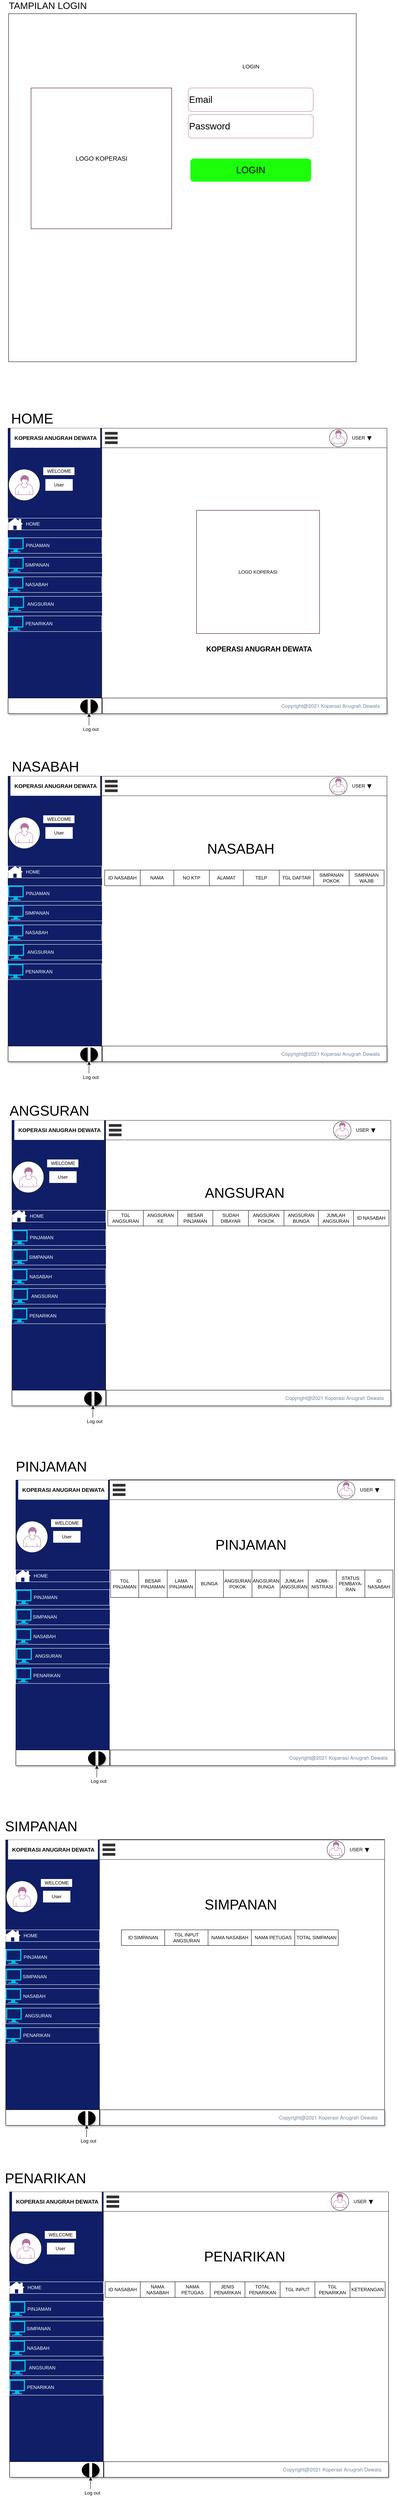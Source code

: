 <mxfile version="13.9.9" type="device"><diagram id="p9xjMQFjB0IaUjmAuc00" name="Halaman-1"><mxGraphModel dx="2036" dy="1667" grid="1" gridSize="10" guides="1" tooltips="1" connect="1" arrows="1" fold="1" page="1" pageScale="1" pageWidth="850" pageHeight="1100" math="0" shadow="0"><root><mxCell id="0"/><mxCell id="1" parent="0"/><mxCell id="i80qIzxq2bjGlE5ZvsAG-1" value="" style="rounded=0;whiteSpace=wrap;html=1;rotation=90;fillColor=#0F1E66;" parent="1" vertex="1"><mxGeometry x="-240" y="394.69" width="728.12" height="238.75" as="geometry"/></mxCell><mxCell id="i80qIzxq2bjGlE5ZvsAG-4" value="" style="whiteSpace=wrap;html=1;aspect=fixed;fillColor=#FFFFFF;" parent="1" vertex="1"><mxGeometry x="244.68" y="150" width="730" height="730" as="geometry"/></mxCell><mxCell id="i80qIzxq2bjGlE5ZvsAG-44" value="" style="whiteSpace=wrap;html=1;aspect=fixed;fillColor=#FFFFFF;" parent="1" vertex="1"><mxGeometry x="6" y="-910" width="890" height="890" as="geometry"/></mxCell><mxCell id="i80qIzxq2bjGlE5ZvsAG-46" value="&lt;font style=&quot;font-size: 24px&quot;&gt;Email&lt;/font&gt;" style="rounded=1;whiteSpace=wrap;html=1;strokeColor=#B5739D;fillColor=#FFFFFF;align=left;" parent="1" vertex="1"><mxGeometry x="466" y="-720" width="320" height="60" as="geometry"/></mxCell><mxCell id="i80qIzxq2bjGlE5ZvsAG-48" value="&lt;font style=&quot;font-size: 14px&quot;&gt;LOGIN&lt;/font&gt;" style="text;html=1;strokeColor=none;fillColor=#FFFFFF;align=center;verticalAlign=middle;whiteSpace=wrap;rounded=0;" parent="1" vertex="1"><mxGeometry x="573.5" y="-790" width="105" height="30" as="geometry"/></mxCell><mxCell id="i80qIzxq2bjGlE5ZvsAG-53" value="&lt;font style=&quot;font-size: 24px&quot;&gt;Password&lt;/font&gt;" style="rounded=1;whiteSpace=wrap;html=1;strokeColor=#B5739D;fillColor=#FFFFFF;align=left;" parent="1" vertex="1"><mxGeometry x="466" y="-652" width="320" height="60" as="geometry"/></mxCell><mxCell id="C2i4QCHQeb5OFNwWiVO4-2" value="&lt;font style=&quot;font-size: 24px&quot;&gt;LOGIN&lt;/font&gt;" style="rounded=1;whiteSpace=wrap;html=1;strokeColor=#FFFFFF;fillColor=#1BFF0A;" vertex="1" parent="1"><mxGeometry x="471" y="-540" width="310" height="60" as="geometry"/></mxCell><mxCell id="C2i4QCHQeb5OFNwWiVO4-3" value="&lt;font size=&quot;3&quot;&gt;LOGO KOPERASI&lt;/font&gt;" style="whiteSpace=wrap;html=1;aspect=fixed;strokeColor=#330000;fillColor=#FFFFFF;shadow=0;" vertex="1" parent="1"><mxGeometry x="63.5" y="-720" width="360" height="360" as="geometry"/></mxCell><mxCell id="C2i4QCHQeb5OFNwWiVO4-4" value="LOGO KOPERASI" style="whiteSpace=wrap;html=1;aspect=fixed;shadow=0;strokeColor=#330000;fillColor=#FFFFFF;" vertex="1" parent="1"><mxGeometry x="487.18" y="360" width="315" height="315" as="geometry"/></mxCell><mxCell id="C2i4QCHQeb5OFNwWiVO4-9" value="&lt;h3&gt;KOPERASI ANUGRAH DEWATA&lt;/h3&gt;" style="text;html=1;resizable=0;autosize=1;align=center;verticalAlign=middle;points=[];fillColor=#FFFFFF;strokeColor=none;rounded=0;shadow=0;" vertex="1" parent="1"><mxGeometry x="10.68" y="150" width="230" height="50" as="geometry"/></mxCell><mxCell id="C2i4QCHQeb5OFNwWiVO4-10" value="" style="rounded=0;whiteSpace=wrap;html=1;shadow=0;strokeColor=#FFFFFF;fillColor=#FFFFFF;" vertex="1" parent="1"><mxGeometry x="354.68" y="400" width="120" height="60" as="geometry"/></mxCell><mxCell id="C2i4QCHQeb5OFNwWiVO4-12" value="" style="rounded=0;whiteSpace=wrap;html=1;shadow=0;strokeColor=#333333;fillColor=#FFFFFF;" vertex="1" parent="1"><mxGeometry x="244.68" y="150" width="730" height="50" as="geometry"/></mxCell><mxCell id="C2i4QCHQeb5OFNwWiVO4-13" value="" style="shape=parallelMarker;direction=south;html=1;outlineConnect=0;shadow=0;strokeColor=#333333;fillColor=#FFFFFF;" vertex="1" parent="1"><mxGeometry x="253.18" y="160" width="31.5" height="30" as="geometry"/></mxCell><mxCell id="C2i4QCHQeb5OFNwWiVO4-14" value="" style="ellipse;whiteSpace=wrap;html=1;aspect=fixed;shadow=0;strokeColor=#333333;fillColor=#FFFFFF;" vertex="1" parent="1"><mxGeometry x="827.68" y="152.5" width="45" height="45" as="geometry"/></mxCell><mxCell id="C2i4QCHQeb5OFNwWiVO4-15" value="&amp;nbsp;USER" style="text;html=1;strokeColor=none;fillColor=none;align=left;verticalAlign=middle;whiteSpace=wrap;rounded=0;shadow=0;" vertex="1" parent="1"><mxGeometry x="879.68" y="165" width="90" height="20" as="geometry"/></mxCell><mxCell id="C2i4QCHQeb5OFNwWiVO4-16" value="" style="triangle;whiteSpace=wrap;html=1;shadow=0;strokeColor=#333333;fillColor=#000000;rotation=90;" vertex="1" parent="1"><mxGeometry x="924.68" y="171" width="10" height="10" as="geometry"/></mxCell><mxCell id="i80qIzxq2bjGlE5ZvsAG-82" value="" style="shape=mxgraph.bpmn.user_task;html=1;outlineConnect=0;fillColor=#FFFFFF;strokeColor=#B5739D;" parent="1" vertex="1"><mxGeometry x="833.68" y="155" width="32" height="35" as="geometry"/></mxCell><mxCell id="C2i4QCHQeb5OFNwWiVO4-20" value="User" style="text;html=1;strokeColor=none;fillColor=#FFFFFF;align=center;verticalAlign=middle;whiteSpace=wrap;rounded=0;" vertex="1" parent="1"><mxGeometry x="100.18" y="280" width="70" height="30" as="geometry"/></mxCell><mxCell id="C2i4QCHQeb5OFNwWiVO4-21" value="" style="ellipse;whiteSpace=wrap;html=1;aspect=fixed;shadow=0;strokeColor=#333333;fillColor=#FFFFFF;" vertex="1" parent="1"><mxGeometry x="6.18" y="255" width="80" height="80" as="geometry"/></mxCell><mxCell id="C2i4QCHQeb5OFNwWiVO4-22" value="" style="shape=mxgraph.bpmn.user_task;html=1;outlineConnect=0;fillColor=#FFFFFF;strokeColor=#B5739D;" vertex="1" parent="1"><mxGeometry x="23.68" y="270" width="44.5" height="50" as="geometry"/></mxCell><mxCell id="C2i4QCHQeb5OFNwWiVO4-23" value="WELCOME" style="text;html=1;resizable=0;autosize=1;align=center;verticalAlign=middle;points=[];fillColor=#FFFFFF;strokeColor=none;rounded=0;shadow=0;" vertex="1" parent="1"><mxGeometry x="94.68" y="250" width="80" height="20" as="geometry"/></mxCell><mxCell id="C2i4QCHQeb5OFNwWiVO4-24" value="&lt;font color=&quot;#ffffff&quot;&gt;&amp;nbsp; &amp;nbsp; &amp;nbsp; &amp;nbsp; &amp;nbsp; &amp;nbsp; &amp;nbsp;HOME&lt;/font&gt;" style="rounded=0;whiteSpace=wrap;html=1;shadow=0;strokeColor=#FFFFFF;fillColor=#0F1E66;align=left;" vertex="1" parent="1"><mxGeometry x="4.68" y="380" width="240" height="30" as="geometry"/></mxCell><mxCell id="C2i4QCHQeb5OFNwWiVO4-25" value="&lt;font color=&quot;#ffffff&quot;&gt;&amp;nbsp; &amp;nbsp; &amp;nbsp; &amp;nbsp; &amp;nbsp; &amp;nbsp; &amp;nbsp;PINJAMAN&lt;/font&gt;" style="rounded=0;whiteSpace=wrap;html=1;shadow=0;strokeColor=#FFFFFF;fillColor=#0F1E66;align=left;" vertex="1" parent="1"><mxGeometry x="4.68" y="430" width="240" height="40" as="geometry"/></mxCell><mxCell id="C2i4QCHQeb5OFNwWiVO4-28" value="&lt;h2&gt;KOPERASI ANUGRAH DEWATA&lt;/h2&gt;" style="text;html=1;resizable=0;autosize=1;align=center;verticalAlign=middle;points=[];fillColor=none;strokeColor=none;rounded=0;shadow=0;" vertex="1" parent="1"><mxGeometry x="502.18" y="690" width="290" height="50" as="geometry"/></mxCell><mxCell id="C2i4QCHQeb5OFNwWiVO4-29" value="" style="pointerEvents=1;shadow=0;dashed=0;html=1;strokeColor=none;fillColor=#FFFFFF;labelPosition=center;verticalLabelPosition=bottom;verticalAlign=top;outlineConnect=0;align=center;shape=mxgraph.office.concepts.home;" vertex="1" parent="1"><mxGeometry x="2.18" y="380" width="40.5" height="30" as="geometry"/></mxCell><mxCell id="C2i4QCHQeb5OFNwWiVO4-31" value="&lt;font style=&quot;font-size: 24px&quot;&gt;TAMPILAN LOGIN&lt;/font&gt;" style="text;html=1;resizable=0;autosize=1;align=center;verticalAlign=middle;points=[];fillColor=none;strokeColor=none;rounded=0;shadow=0;" vertex="1" parent="1"><mxGeometry x="1" y="-940" width="210" height="20" as="geometry"/></mxCell><mxCell id="C2i4QCHQeb5OFNwWiVO4-32" value="" style="verticalLabelPosition=bottom;html=1;verticalAlign=top;align=center;strokeColor=none;fillColor=#00BEF2;shape=mxgraph.azure.computer;pointerEvents=1;shadow=0;" vertex="1" parent="1"><mxGeometry x="4.68" y="430" width="40" height="37.5" as="geometry"/></mxCell><mxCell id="C2i4QCHQeb5OFNwWiVO4-33" value="&lt;font color=&quot;#ffffff&quot;&gt;&amp;nbsp; &amp;nbsp; &amp;nbsp; &amp;nbsp; &amp;nbsp; &amp;nbsp; SIMPANAN&lt;/font&gt;" style="rounded=0;whiteSpace=wrap;html=1;shadow=0;strokeColor=#FFFFFF;fillColor=#0F1E66;align=left;" vertex="1" parent="1"><mxGeometry x="5.68" y="480" width="240" height="40" as="geometry"/></mxCell><mxCell id="C2i4QCHQeb5OFNwWiVO4-34" value="" style="verticalLabelPosition=bottom;html=1;verticalAlign=top;align=center;strokeColor=none;fillColor=#00BEF2;shape=mxgraph.azure.computer;pointerEvents=1;shadow=0;" vertex="1" parent="1"><mxGeometry x="4.68" y="480" width="40" height="37.5" as="geometry"/></mxCell><mxCell id="C2i4QCHQeb5OFNwWiVO4-35" value="&lt;font color=&quot;#ffffff&quot;&gt;&amp;nbsp; &amp;nbsp; &amp;nbsp; &amp;nbsp; &amp;nbsp; &amp;nbsp; &amp;nbsp;NASABAH&lt;/font&gt;" style="rounded=0;whiteSpace=wrap;html=1;shadow=0;strokeColor=#FFFFFF;fillColor=#0F1E66;align=left;" vertex="1" parent="1"><mxGeometry x="4.06" y="530" width="240" height="40" as="geometry"/></mxCell><mxCell id="C2i4QCHQeb5OFNwWiVO4-36" value="" style="verticalLabelPosition=bottom;html=1;verticalAlign=top;align=center;strokeColor=none;fillColor=#00BEF2;shape=mxgraph.azure.computer;pointerEvents=1;shadow=0;" vertex="1" parent="1"><mxGeometry x="4.06" y="530" width="40" height="37.5" as="geometry"/></mxCell><mxCell id="C2i4QCHQeb5OFNwWiVO4-37" value="&lt;font color=&quot;#ffffff&quot;&gt;&amp;nbsp; &amp;nbsp; &amp;nbsp; &amp;nbsp; &amp;nbsp; &amp;nbsp; &amp;nbsp; ANGSURAN&lt;/font&gt;" style="rounded=0;whiteSpace=wrap;html=1;shadow=0;strokeColor=#FFFFFF;fillColor=#0F1E66;align=left;" vertex="1" parent="1"><mxGeometry x="5.68" y="580" width="240" height="40" as="geometry"/></mxCell><mxCell id="C2i4QCHQeb5OFNwWiVO4-38" value="" style="verticalLabelPosition=bottom;html=1;verticalAlign=top;align=center;strokeColor=none;fillColor=#00BEF2;shape=mxgraph.azure.computer;pointerEvents=1;shadow=0;" vertex="1" parent="1"><mxGeometry x="5.68" y="580" width="40" height="37.5" as="geometry"/></mxCell><mxCell id="C2i4QCHQeb5OFNwWiVO4-39" value="&lt;font color=&quot;#ffffff&quot;&gt;&amp;nbsp; &amp;nbsp; &amp;nbsp; &amp;nbsp; &amp;nbsp; &amp;nbsp; &amp;nbsp;PENARIKAN&lt;/font&gt;" style="rounded=0;whiteSpace=wrap;html=1;shadow=0;strokeColor=#FFFFFF;fillColor=#0F1E66;align=left;" vertex="1" parent="1"><mxGeometry x="4.06" y="630" width="240" height="40" as="geometry"/></mxCell><mxCell id="C2i4QCHQeb5OFNwWiVO4-40" value="" style="verticalLabelPosition=bottom;html=1;verticalAlign=top;align=center;strokeColor=none;fillColor=#00BEF2;shape=mxgraph.azure.computer;pointerEvents=1;shadow=0;" vertex="1" parent="1"><mxGeometry x="4.06" y="630" width="40" height="37.5" as="geometry"/></mxCell><mxCell id="C2i4QCHQeb5OFNwWiVO4-41" value="" style="rounded=0;whiteSpace=wrap;html=1;shadow=1;strokeColor=#000000;fillColor=#FFFFFF;" vertex="1" parent="1"><mxGeometry x="245.68" y="840" width="729" height="40" as="geometry"/></mxCell><mxCell id="C2i4QCHQeb5OFNwWiVO4-42" value="&lt;span style=&quot;color: rgb(115 , 135 , 156) ; font-family: &amp;#34;helvetica neue&amp;#34; , &amp;#34;roboto&amp;#34; , &amp;#34;arial&amp;#34; , &amp;#34;droid sans&amp;#34; , sans-serif ; font-size: 13px ; text-align: left ; background-color: rgb(255 , 255 , 255)&quot;&gt;Copyright@2021 Koperasi Anugrah Dewata&lt;/span&gt;" style="text;html=1;resizable=0;autosize=1;align=center;verticalAlign=middle;points=[];fillColor=none;strokeColor=none;rounded=0;shadow=1;" vertex="1" parent="1"><mxGeometry x="694.68" y="850" width="270" height="20" as="geometry"/></mxCell><mxCell id="C2i4QCHQeb5OFNwWiVO4-43" value="" style="rounded=0;whiteSpace=wrap;html=1;shadow=1;strokeColor=#000000;fillColor=#FFFFFF;" vertex="1" parent="1"><mxGeometry x="4.68" y="840" width="240" height="40" as="geometry"/></mxCell><mxCell id="C2i4QCHQeb5OFNwWiVO4-44" value="" style="shape=mxgraph.signs.travel.exit;html=1;pointerEvents=1;fillColor=#000000;strokeColor=none;verticalLabelPosition=bottom;verticalAlign=top;align=center;shadow=1;" vertex="1" parent="1"><mxGeometry x="189.43" y="843.5" width="45.25" height="36.5" as="geometry"/></mxCell><mxCell id="C2i4QCHQeb5OFNwWiVO4-45" value="Log out" style="text;html=1;resizable=0;autosize=1;align=center;verticalAlign=middle;points=[];fillColor=none;strokeColor=none;rounded=0;shadow=1;" vertex="1" parent="1"><mxGeometry x="185.68" y="910" width="60" height="20" as="geometry"/></mxCell><mxCell id="C2i4QCHQeb5OFNwWiVO4-46" value="" style="endArrow=classic;html=1;entryX=0.5;entryY=1;entryDx=0;entryDy=0;entryPerimeter=0;" edge="1" parent="1" target="C2i4QCHQeb5OFNwWiVO4-44"><mxGeometry width="50" height="50" relative="1" as="geometry"><mxPoint x="211.68" y="910" as="sourcePoint"/><mxPoint x="314.68" y="885" as="targetPoint"/><Array as="points"/></mxGeometry></mxCell><mxCell id="C2i4QCHQeb5OFNwWiVO4-48" value="&lt;font style=&quot;font-size: 36px&quot;&gt;HOME&lt;/font&gt;" style="text;html=1;resizable=0;autosize=1;align=center;verticalAlign=middle;points=[];fillColor=none;strokeColor=none;rounded=0;shadow=1;" vertex="1" parent="1"><mxGeometry x="6.18" y="110" width="120" height="30" as="geometry"/></mxCell><mxCell id="C2i4QCHQeb5OFNwWiVO4-49" value="" style="rounded=0;whiteSpace=wrap;html=1;rotation=90;fillColor=#0F1E66;" vertex="1" parent="1"><mxGeometry x="-240" y="1284.69" width="728.12" height="238.75" as="geometry"/></mxCell><mxCell id="C2i4QCHQeb5OFNwWiVO4-50" value="" style="whiteSpace=wrap;html=1;aspect=fixed;fillColor=#FFFFFF;" vertex="1" parent="1"><mxGeometry x="244.68" y="1040" width="730" height="730" as="geometry"/></mxCell><mxCell id="C2i4QCHQeb5OFNwWiVO4-52" value="&lt;h3&gt;KOPERASI ANUGRAH DEWATA&lt;/h3&gt;" style="text;html=1;resizable=0;autosize=1;align=center;verticalAlign=middle;points=[];fillColor=#FFFFFF;strokeColor=none;rounded=0;shadow=0;" vertex="1" parent="1"><mxGeometry x="10.68" y="1040" width="230" height="50" as="geometry"/></mxCell><mxCell id="C2i4QCHQeb5OFNwWiVO4-54" value="" style="rounded=0;whiteSpace=wrap;html=1;shadow=0;strokeColor=#333333;fillColor=#FFFFFF;" vertex="1" parent="1"><mxGeometry x="244.68" y="1040" width="730" height="50" as="geometry"/></mxCell><mxCell id="C2i4QCHQeb5OFNwWiVO4-55" value="" style="shape=parallelMarker;direction=south;html=1;outlineConnect=0;shadow=0;strokeColor=#333333;fillColor=#FFFFFF;" vertex="1" parent="1"><mxGeometry x="253.18" y="1050" width="31.5" height="30" as="geometry"/></mxCell><mxCell id="C2i4QCHQeb5OFNwWiVO4-56" value="" style="ellipse;whiteSpace=wrap;html=1;aspect=fixed;shadow=0;strokeColor=#333333;fillColor=#FFFFFF;" vertex="1" parent="1"><mxGeometry x="827.68" y="1042.5" width="45" height="45" as="geometry"/></mxCell><mxCell id="C2i4QCHQeb5OFNwWiVO4-57" value="&amp;nbsp;USER" style="text;html=1;strokeColor=none;fillColor=none;align=left;verticalAlign=middle;whiteSpace=wrap;rounded=0;shadow=0;" vertex="1" parent="1"><mxGeometry x="879.68" y="1055" width="90" height="20" as="geometry"/></mxCell><mxCell id="C2i4QCHQeb5OFNwWiVO4-58" value="" style="triangle;whiteSpace=wrap;html=1;shadow=0;strokeColor=#333333;fillColor=#000000;rotation=90;" vertex="1" parent="1"><mxGeometry x="924.68" y="1061" width="10" height="10" as="geometry"/></mxCell><mxCell id="C2i4QCHQeb5OFNwWiVO4-59" value="" style="shape=mxgraph.bpmn.user_task;html=1;outlineConnect=0;fillColor=#FFFFFF;strokeColor=#B5739D;" vertex="1" parent="1"><mxGeometry x="833.68" y="1045" width="32" height="35" as="geometry"/></mxCell><mxCell id="C2i4QCHQeb5OFNwWiVO4-60" value="User" style="text;html=1;strokeColor=none;fillColor=#FFFFFF;align=center;verticalAlign=middle;whiteSpace=wrap;rounded=0;" vertex="1" parent="1"><mxGeometry x="100.18" y="1170" width="70" height="30" as="geometry"/></mxCell><mxCell id="C2i4QCHQeb5OFNwWiVO4-61" value="" style="ellipse;whiteSpace=wrap;html=1;aspect=fixed;shadow=0;strokeColor=#333333;fillColor=#FFFFFF;" vertex="1" parent="1"><mxGeometry x="6.18" y="1145" width="80" height="80" as="geometry"/></mxCell><mxCell id="C2i4QCHQeb5OFNwWiVO4-62" value="" style="shape=mxgraph.bpmn.user_task;html=1;outlineConnect=0;fillColor=#FFFFFF;strokeColor=#B5739D;" vertex="1" parent="1"><mxGeometry x="23.68" y="1160" width="44.5" height="50" as="geometry"/></mxCell><mxCell id="C2i4QCHQeb5OFNwWiVO4-63" value="WELCOME" style="text;html=1;resizable=0;autosize=1;align=center;verticalAlign=middle;points=[];fillColor=#FFFFFF;strokeColor=none;rounded=0;shadow=0;" vertex="1" parent="1"><mxGeometry x="94.68" y="1140" width="80" height="20" as="geometry"/></mxCell><mxCell id="C2i4QCHQeb5OFNwWiVO4-64" value="&lt;font color=&quot;#ffffff&quot;&gt;&amp;nbsp; &amp;nbsp; &amp;nbsp; &amp;nbsp; &amp;nbsp; &amp;nbsp; &amp;nbsp;HOME&lt;/font&gt;" style="rounded=0;whiteSpace=wrap;html=1;shadow=0;strokeColor=#FFFFFF;fillColor=#0F1E66;align=left;" vertex="1" parent="1"><mxGeometry x="4.68" y="1270" width="240" height="30" as="geometry"/></mxCell><mxCell id="C2i4QCHQeb5OFNwWiVO4-65" value="&lt;font color=&quot;#ffffff&quot;&gt;&amp;nbsp; &amp;nbsp; &amp;nbsp; &amp;nbsp; &amp;nbsp; &amp;nbsp; &amp;nbsp;PINJAMAN&lt;/font&gt;" style="rounded=0;whiteSpace=wrap;html=1;shadow=0;strokeColor=#FFFFFF;fillColor=#0F1E66;align=left;" vertex="1" parent="1"><mxGeometry x="4.68" y="1320" width="240" height="40" as="geometry"/></mxCell><mxCell id="C2i4QCHQeb5OFNwWiVO4-67" value="" style="pointerEvents=1;shadow=0;dashed=0;html=1;strokeColor=none;fillColor=#FFFFFF;labelPosition=center;verticalLabelPosition=bottom;verticalAlign=top;outlineConnect=0;align=center;shape=mxgraph.office.concepts.home;" vertex="1" parent="1"><mxGeometry x="2.18" y="1270" width="40.5" height="30" as="geometry"/></mxCell><mxCell id="C2i4QCHQeb5OFNwWiVO4-68" value="" style="verticalLabelPosition=bottom;html=1;verticalAlign=top;align=center;strokeColor=none;fillColor=#00BEF2;shape=mxgraph.azure.computer;pointerEvents=1;shadow=0;" vertex="1" parent="1"><mxGeometry x="4.68" y="1320" width="40" height="37.5" as="geometry"/></mxCell><mxCell id="C2i4QCHQeb5OFNwWiVO4-69" value="&lt;font color=&quot;#ffffff&quot;&gt;&amp;nbsp; &amp;nbsp; &amp;nbsp; &amp;nbsp; &amp;nbsp; &amp;nbsp; SIMPANAN&lt;/font&gt;" style="rounded=0;whiteSpace=wrap;html=1;shadow=0;strokeColor=#FFFFFF;fillColor=#0F1E66;align=left;" vertex="1" parent="1"><mxGeometry x="5.68" y="1370" width="240" height="40" as="geometry"/></mxCell><mxCell id="C2i4QCHQeb5OFNwWiVO4-70" value="" style="verticalLabelPosition=bottom;html=1;verticalAlign=top;align=center;strokeColor=none;fillColor=#00BEF2;shape=mxgraph.azure.computer;pointerEvents=1;shadow=0;" vertex="1" parent="1"><mxGeometry x="4.68" y="1370" width="40" height="37.5" as="geometry"/></mxCell><mxCell id="C2i4QCHQeb5OFNwWiVO4-71" value="&lt;font color=&quot;#ffffff&quot;&gt;&amp;nbsp; &amp;nbsp; &amp;nbsp; &amp;nbsp; &amp;nbsp; &amp;nbsp; &amp;nbsp;NASABAH&lt;/font&gt;" style="rounded=0;whiteSpace=wrap;html=1;shadow=0;strokeColor=#FFFFFF;fillColor=#0F1E66;align=left;" vertex="1" parent="1"><mxGeometry x="4.06" y="1420" width="240" height="40" as="geometry"/></mxCell><mxCell id="C2i4QCHQeb5OFNwWiVO4-72" value="" style="verticalLabelPosition=bottom;html=1;verticalAlign=top;align=center;strokeColor=none;fillColor=#00BEF2;shape=mxgraph.azure.computer;pointerEvents=1;shadow=0;" vertex="1" parent="1"><mxGeometry x="4.06" y="1420" width="40" height="37.5" as="geometry"/></mxCell><mxCell id="C2i4QCHQeb5OFNwWiVO4-73" value="&lt;font color=&quot;#ffffff&quot;&gt;&amp;nbsp; &amp;nbsp; &amp;nbsp; &amp;nbsp; &amp;nbsp; &amp;nbsp; &amp;nbsp; ANGSURAN&lt;/font&gt;" style="rounded=0;whiteSpace=wrap;html=1;shadow=0;strokeColor=#FFFFFF;fillColor=#0F1E66;align=left;" vertex="1" parent="1"><mxGeometry x="5.68" y="1470" width="240" height="40" as="geometry"/></mxCell><mxCell id="C2i4QCHQeb5OFNwWiVO4-74" value="" style="verticalLabelPosition=bottom;html=1;verticalAlign=top;align=center;strokeColor=none;fillColor=#00BEF2;shape=mxgraph.azure.computer;pointerEvents=1;shadow=0;" vertex="1" parent="1"><mxGeometry x="5.68" y="1470" width="40" height="37.5" as="geometry"/></mxCell><mxCell id="C2i4QCHQeb5OFNwWiVO4-75" value="&lt;font color=&quot;#ffffff&quot;&gt;&amp;nbsp; &amp;nbsp; &amp;nbsp; &amp;nbsp; &amp;nbsp; &amp;nbsp; &amp;nbsp;PENARIKAN&lt;/font&gt;" style="rounded=0;whiteSpace=wrap;html=1;shadow=0;strokeColor=#FFFFFF;fillColor=#0F1E66;align=left;" vertex="1" parent="1"><mxGeometry x="4.06" y="1520" width="240" height="40" as="geometry"/></mxCell><mxCell id="C2i4QCHQeb5OFNwWiVO4-76" value="" style="verticalLabelPosition=bottom;html=1;verticalAlign=top;align=center;strokeColor=none;fillColor=#00BEF2;shape=mxgraph.azure.computer;pointerEvents=1;shadow=0;" vertex="1" parent="1"><mxGeometry x="4.06" y="1520" width="40" height="37.5" as="geometry"/></mxCell><mxCell id="C2i4QCHQeb5OFNwWiVO4-77" value="" style="rounded=0;whiteSpace=wrap;html=1;shadow=1;strokeColor=#000000;fillColor=#FFFFFF;" vertex="1" parent="1"><mxGeometry x="245.68" y="1730" width="729" height="40" as="geometry"/></mxCell><mxCell id="C2i4QCHQeb5OFNwWiVO4-78" value="&lt;span style=&quot;color: rgb(115 , 135 , 156) ; font-family: &amp;#34;helvetica neue&amp;#34; , &amp;#34;roboto&amp;#34; , &amp;#34;arial&amp;#34; , &amp;#34;droid sans&amp;#34; , sans-serif ; font-size: 13px ; text-align: left ; background-color: rgb(255 , 255 , 255)&quot;&gt;Copyright@2021 Koperasi Anugrah Dewata&lt;/span&gt;" style="text;html=1;resizable=0;autosize=1;align=center;verticalAlign=middle;points=[];fillColor=none;strokeColor=none;rounded=0;shadow=1;" vertex="1" parent="1"><mxGeometry x="694.68" y="1740" width="270" height="20" as="geometry"/></mxCell><mxCell id="C2i4QCHQeb5OFNwWiVO4-79" value="" style="rounded=0;whiteSpace=wrap;html=1;shadow=1;strokeColor=#000000;fillColor=#FFFFFF;" vertex="1" parent="1"><mxGeometry x="4.68" y="1730" width="240" height="40" as="geometry"/></mxCell><mxCell id="C2i4QCHQeb5OFNwWiVO4-80" value="" style="shape=mxgraph.signs.travel.exit;html=1;pointerEvents=1;fillColor=#000000;strokeColor=none;verticalLabelPosition=bottom;verticalAlign=top;align=center;shadow=1;" vertex="1" parent="1"><mxGeometry x="189.43" y="1733.5" width="45.25" height="36.5" as="geometry"/></mxCell><mxCell id="C2i4QCHQeb5OFNwWiVO4-81" value="Log out" style="text;html=1;resizable=0;autosize=1;align=center;verticalAlign=middle;points=[];fillColor=none;strokeColor=none;rounded=0;shadow=1;" vertex="1" parent="1"><mxGeometry x="185.68" y="1800" width="60" height="20" as="geometry"/></mxCell><mxCell id="C2i4QCHQeb5OFNwWiVO4-82" value="" style="endArrow=classic;html=1;entryX=0.5;entryY=1;entryDx=0;entryDy=0;entryPerimeter=0;" edge="1" parent="1" target="C2i4QCHQeb5OFNwWiVO4-80"><mxGeometry width="50" height="50" relative="1" as="geometry"><mxPoint x="211.68" y="1800" as="sourcePoint"/><mxPoint x="314.68" y="1775" as="targetPoint"/><Array as="points"/></mxGeometry></mxCell><mxCell id="C2i4QCHQeb5OFNwWiVO4-83" value="&lt;span style=&quot;font-size: 36px&quot;&gt;NASABAH&lt;/span&gt;" style="text;html=1;resizable=0;autosize=1;align=center;verticalAlign=middle;points=[];fillColor=none;strokeColor=none;rounded=0;shadow=1;" vertex="1" parent="1"><mxGeometry x="5.0" y="1000" width="190" height="30" as="geometry"/></mxCell><mxCell id="C2i4QCHQeb5OFNwWiVO4-212" value="" style="shape=table;html=1;whiteSpace=wrap;startSize=0;container=1;collapsible=0;childLayout=tableLayout;" vertex="1" parent="1"><mxGeometry x="252.02" y="1280" width="715.32" height="40" as="geometry"/></mxCell><mxCell id="C2i4QCHQeb5OFNwWiVO4-213" value="" style="shape=partialRectangle;html=1;whiteSpace=wrap;collapsible=0;dropTarget=0;pointerEvents=0;fillColor=none;top=0;left=0;bottom=0;right=0;points=[[0,0.5],[1,0.5]];portConstraint=eastwest;" vertex="1" parent="C2i4QCHQeb5OFNwWiVO4-212"><mxGeometry width="715.32" height="40" as="geometry"/></mxCell><mxCell id="C2i4QCHQeb5OFNwWiVO4-214" value="ID NASABAH" style="shape=partialRectangle;html=1;whiteSpace=wrap;connectable=0;overflow=hidden;fillColor=none;top=0;left=0;bottom=0;right=0;" vertex="1" parent="C2i4QCHQeb5OFNwWiVO4-213"><mxGeometry width="91" height="40" as="geometry"/></mxCell><mxCell id="C2i4QCHQeb5OFNwWiVO4-215" value="NAMA" style="shape=partialRectangle;html=1;whiteSpace=wrap;connectable=0;overflow=hidden;fillColor=none;top=0;left=0;bottom=0;right=0;" vertex="1" parent="C2i4QCHQeb5OFNwWiVO4-213"><mxGeometry x="91" width="86" height="40" as="geometry"/></mxCell><mxCell id="C2i4QCHQeb5OFNwWiVO4-216" value="NO KTP" style="shape=partialRectangle;html=1;whiteSpace=wrap;connectable=0;overflow=hidden;fillColor=none;top=0;left=0;bottom=0;right=0;" vertex="1" parent="C2i4QCHQeb5OFNwWiVO4-213"><mxGeometry x="177" width="91" height="40" as="geometry"/></mxCell><mxCell id="C2i4QCHQeb5OFNwWiVO4-217" value="ALAMAT" style="shape=partialRectangle;html=1;whiteSpace=wrap;connectable=0;overflow=hidden;fillColor=none;top=0;left=0;bottom=0;right=0;" vertex="1" parent="C2i4QCHQeb5OFNwWiVO4-213"><mxGeometry x="268" width="87" height="40" as="geometry"/></mxCell><mxCell id="C2i4QCHQeb5OFNwWiVO4-218" value="TELP" style="shape=partialRectangle;html=1;whiteSpace=wrap;connectable=0;overflow=hidden;fillColor=none;top=0;left=0;bottom=0;right=0;" vertex="1" parent="C2i4QCHQeb5OFNwWiVO4-213"><mxGeometry x="355" width="92" height="40" as="geometry"/></mxCell><mxCell id="C2i4QCHQeb5OFNwWiVO4-219" value="TGL DAFTAR" style="shape=partialRectangle;html=1;whiteSpace=wrap;connectable=0;overflow=hidden;fillColor=none;top=0;left=0;bottom=0;right=0;" vertex="1" parent="C2i4QCHQeb5OFNwWiVO4-213"><mxGeometry x="447" width="88" height="40" as="geometry"/></mxCell><mxCell id="C2i4QCHQeb5OFNwWiVO4-220" value="SIMPANAN POKOK" style="shape=partialRectangle;html=1;whiteSpace=wrap;connectable=0;overflow=hidden;fillColor=none;top=0;left=0;bottom=0;right=0;" vertex="1" parent="C2i4QCHQeb5OFNwWiVO4-213"><mxGeometry x="535" width="91" height="40" as="geometry"/></mxCell><mxCell id="C2i4QCHQeb5OFNwWiVO4-275" value="SIMPANAN WAJIB" style="shape=partialRectangle;html=1;whiteSpace=wrap;connectable=0;overflow=hidden;fillColor=none;top=0;left=0;bottom=0;right=0;" vertex="1" parent="C2i4QCHQeb5OFNwWiVO4-213"><mxGeometry x="626" width="89" height="40" as="geometry"/></mxCell><mxCell id="C2i4QCHQeb5OFNwWiVO4-222" value="&lt;span style=&quot;font-size: 36px&quot;&gt;NASABAH&lt;/span&gt;" style="text;html=1;resizable=0;autosize=1;align=center;verticalAlign=middle;points=[];fillColor=none;strokeColor=none;rounded=0;shadow=1;" vertex="1" parent="1"><mxGeometry x="504.68" y="1210" width="190" height="30" as="geometry"/></mxCell><mxCell id="C2i4QCHQeb5OFNwWiVO4-223" value="" style="rounded=0;whiteSpace=wrap;html=1;rotation=90;fillColor=#0F1E66;" vertex="1" parent="1"><mxGeometry x="-230" y="2164.69" width="728.12" height="238.75" as="geometry"/></mxCell><mxCell id="C2i4QCHQeb5OFNwWiVO4-224" value="" style="whiteSpace=wrap;html=1;aspect=fixed;fillColor=#FFFFFF;" vertex="1" parent="1"><mxGeometry x="254.68" y="1920" width="730" height="730" as="geometry"/></mxCell><mxCell id="C2i4QCHQeb5OFNwWiVO4-225" value="&lt;h3&gt;KOPERASI ANUGRAH DEWATA&lt;/h3&gt;" style="text;html=1;resizable=0;autosize=1;align=center;verticalAlign=middle;points=[];fillColor=#FFFFFF;strokeColor=none;rounded=0;shadow=0;" vertex="1" parent="1"><mxGeometry x="20.68" y="1920" width="230" height="50" as="geometry"/></mxCell><mxCell id="C2i4QCHQeb5OFNwWiVO4-226" value="" style="rounded=0;whiteSpace=wrap;html=1;shadow=0;strokeColor=#333333;fillColor=#FFFFFF;" vertex="1" parent="1"><mxGeometry x="254.68" y="1920" width="730" height="50" as="geometry"/></mxCell><mxCell id="C2i4QCHQeb5OFNwWiVO4-227" value="" style="shape=parallelMarker;direction=south;html=1;outlineConnect=0;shadow=0;strokeColor=#333333;fillColor=#FFFFFF;" vertex="1" parent="1"><mxGeometry x="263.18" y="1930" width="31.5" height="30" as="geometry"/></mxCell><mxCell id="C2i4QCHQeb5OFNwWiVO4-228" value="" style="ellipse;whiteSpace=wrap;html=1;aspect=fixed;shadow=0;strokeColor=#333333;fillColor=#FFFFFF;" vertex="1" parent="1"><mxGeometry x="837.68" y="1922.5" width="45" height="45" as="geometry"/></mxCell><mxCell id="C2i4QCHQeb5OFNwWiVO4-229" value="&amp;nbsp;USER" style="text;html=1;strokeColor=none;fillColor=none;align=left;verticalAlign=middle;whiteSpace=wrap;rounded=0;shadow=0;" vertex="1" parent="1"><mxGeometry x="889.68" y="1935" width="90" height="20" as="geometry"/></mxCell><mxCell id="C2i4QCHQeb5OFNwWiVO4-230" value="" style="triangle;whiteSpace=wrap;html=1;shadow=0;strokeColor=#333333;fillColor=#000000;rotation=90;" vertex="1" parent="1"><mxGeometry x="934.68" y="1941" width="10" height="10" as="geometry"/></mxCell><mxCell id="C2i4QCHQeb5OFNwWiVO4-231" value="" style="shape=mxgraph.bpmn.user_task;html=1;outlineConnect=0;fillColor=#FFFFFF;strokeColor=#B5739D;" vertex="1" parent="1"><mxGeometry x="843.68" y="1925" width="32" height="35" as="geometry"/></mxCell><mxCell id="C2i4QCHQeb5OFNwWiVO4-232" value="User" style="text;html=1;strokeColor=none;fillColor=#FFFFFF;align=center;verticalAlign=middle;whiteSpace=wrap;rounded=0;" vertex="1" parent="1"><mxGeometry x="110.18" y="2050" width="70" height="30" as="geometry"/></mxCell><mxCell id="C2i4QCHQeb5OFNwWiVO4-233" value="" style="ellipse;whiteSpace=wrap;html=1;aspect=fixed;shadow=0;strokeColor=#333333;fillColor=#FFFFFF;" vertex="1" parent="1"><mxGeometry x="16.18" y="2025" width="80" height="80" as="geometry"/></mxCell><mxCell id="C2i4QCHQeb5OFNwWiVO4-234" value="" style="shape=mxgraph.bpmn.user_task;html=1;outlineConnect=0;fillColor=#FFFFFF;strokeColor=#B5739D;" vertex="1" parent="1"><mxGeometry x="33.68" y="2040" width="44.5" height="50" as="geometry"/></mxCell><mxCell id="C2i4QCHQeb5OFNwWiVO4-235" value="WELCOME" style="text;html=1;resizable=0;autosize=1;align=center;verticalAlign=middle;points=[];fillColor=#FFFFFF;strokeColor=none;rounded=0;shadow=0;" vertex="1" parent="1"><mxGeometry x="104.68" y="2020" width="80" height="20" as="geometry"/></mxCell><mxCell id="C2i4QCHQeb5OFNwWiVO4-236" value="&lt;font color=&quot;#ffffff&quot;&gt;&amp;nbsp; &amp;nbsp; &amp;nbsp; &amp;nbsp; &amp;nbsp; &amp;nbsp; &amp;nbsp;HOME&lt;/font&gt;" style="rounded=0;whiteSpace=wrap;html=1;shadow=0;strokeColor=#FFFFFF;fillColor=#0F1E66;align=left;" vertex="1" parent="1"><mxGeometry x="14.68" y="2150" width="240" height="30" as="geometry"/></mxCell><mxCell id="C2i4QCHQeb5OFNwWiVO4-237" value="&lt;font color=&quot;#ffffff&quot;&gt;&amp;nbsp; &amp;nbsp; &amp;nbsp; &amp;nbsp; &amp;nbsp; &amp;nbsp; &amp;nbsp;PINJAMAN&lt;/font&gt;" style="rounded=0;whiteSpace=wrap;html=1;shadow=0;strokeColor=#FFFFFF;fillColor=#0F1E66;align=left;" vertex="1" parent="1"><mxGeometry x="14.68" y="2200" width="240" height="40" as="geometry"/></mxCell><mxCell id="C2i4QCHQeb5OFNwWiVO4-238" value="" style="pointerEvents=1;shadow=0;dashed=0;html=1;strokeColor=none;fillColor=#FFFFFF;labelPosition=center;verticalLabelPosition=bottom;verticalAlign=top;outlineConnect=0;align=center;shape=mxgraph.office.concepts.home;" vertex="1" parent="1"><mxGeometry x="12.18" y="2150" width="40.5" height="30" as="geometry"/></mxCell><mxCell id="C2i4QCHQeb5OFNwWiVO4-239" value="" style="verticalLabelPosition=bottom;html=1;verticalAlign=top;align=center;strokeColor=none;fillColor=#00BEF2;shape=mxgraph.azure.computer;pointerEvents=1;shadow=0;" vertex="1" parent="1"><mxGeometry x="14.68" y="2200" width="40" height="37.5" as="geometry"/></mxCell><mxCell id="C2i4QCHQeb5OFNwWiVO4-240" value="&lt;font color=&quot;#ffffff&quot;&gt;&amp;nbsp; &amp;nbsp; &amp;nbsp; &amp;nbsp; &amp;nbsp; &amp;nbsp; SIMPANAN&lt;/font&gt;" style="rounded=0;whiteSpace=wrap;html=1;shadow=0;strokeColor=#FFFFFF;fillColor=#0F1E66;align=left;" vertex="1" parent="1"><mxGeometry x="15.68" y="2250" width="240" height="40" as="geometry"/></mxCell><mxCell id="C2i4QCHQeb5OFNwWiVO4-241" value="" style="verticalLabelPosition=bottom;html=1;verticalAlign=top;align=center;strokeColor=none;fillColor=#00BEF2;shape=mxgraph.azure.computer;pointerEvents=1;shadow=0;" vertex="1" parent="1"><mxGeometry x="14.68" y="2250" width="40" height="37.5" as="geometry"/></mxCell><mxCell id="C2i4QCHQeb5OFNwWiVO4-242" value="&lt;font color=&quot;#ffffff&quot;&gt;&amp;nbsp; &amp;nbsp; &amp;nbsp; &amp;nbsp; &amp;nbsp; &amp;nbsp; &amp;nbsp;NASABAH&lt;/font&gt;" style="rounded=0;whiteSpace=wrap;html=1;shadow=0;strokeColor=#FFFFFF;fillColor=#0F1E66;align=left;" vertex="1" parent="1"><mxGeometry x="14.06" y="2300" width="240" height="40" as="geometry"/></mxCell><mxCell id="C2i4QCHQeb5OFNwWiVO4-243" value="" style="verticalLabelPosition=bottom;html=1;verticalAlign=top;align=center;strokeColor=none;fillColor=#00BEF2;shape=mxgraph.azure.computer;pointerEvents=1;shadow=0;" vertex="1" parent="1"><mxGeometry x="14.06" y="2300" width="40" height="37.5" as="geometry"/></mxCell><mxCell id="C2i4QCHQeb5OFNwWiVO4-244" value="&lt;font color=&quot;#ffffff&quot;&gt;&amp;nbsp; &amp;nbsp; &amp;nbsp; &amp;nbsp; &amp;nbsp; &amp;nbsp; &amp;nbsp; ANGSURAN&lt;/font&gt;" style="rounded=0;whiteSpace=wrap;html=1;shadow=0;strokeColor=#FFFFFF;fillColor=#0F1E66;align=left;" vertex="1" parent="1"><mxGeometry x="15.68" y="2350" width="240" height="40" as="geometry"/></mxCell><mxCell id="C2i4QCHQeb5OFNwWiVO4-245" value="" style="verticalLabelPosition=bottom;html=1;verticalAlign=top;align=center;strokeColor=none;fillColor=#00BEF2;shape=mxgraph.azure.computer;pointerEvents=1;shadow=0;" vertex="1" parent="1"><mxGeometry x="15.68" y="2350" width="40" height="37.5" as="geometry"/></mxCell><mxCell id="C2i4QCHQeb5OFNwWiVO4-246" value="&lt;font color=&quot;#ffffff&quot;&gt;&amp;nbsp; &amp;nbsp; &amp;nbsp; &amp;nbsp; &amp;nbsp; &amp;nbsp; &amp;nbsp;PENARIKAN&lt;/font&gt;" style="rounded=0;whiteSpace=wrap;html=1;shadow=0;strokeColor=#FFFFFF;fillColor=#0F1E66;align=left;" vertex="1" parent="1"><mxGeometry x="14.06" y="2400" width="240" height="40" as="geometry"/></mxCell><mxCell id="C2i4QCHQeb5OFNwWiVO4-247" value="" style="verticalLabelPosition=bottom;html=1;verticalAlign=top;align=center;strokeColor=none;fillColor=#00BEF2;shape=mxgraph.azure.computer;pointerEvents=1;shadow=0;" vertex="1" parent="1"><mxGeometry x="14.06" y="2400" width="40" height="37.5" as="geometry"/></mxCell><mxCell id="C2i4QCHQeb5OFNwWiVO4-248" value="" style="rounded=0;whiteSpace=wrap;html=1;shadow=1;strokeColor=#000000;fillColor=#FFFFFF;" vertex="1" parent="1"><mxGeometry x="255.68" y="2610" width="729" height="40" as="geometry"/></mxCell><mxCell id="C2i4QCHQeb5OFNwWiVO4-249" value="&lt;span style=&quot;color: rgb(115 , 135 , 156) ; font-family: &amp;#34;helvetica neue&amp;#34; , &amp;#34;roboto&amp;#34; , &amp;#34;arial&amp;#34; , &amp;#34;droid sans&amp;#34; , sans-serif ; font-size: 13px ; text-align: left ; background-color: rgb(255 , 255 , 255)&quot;&gt;Copyright@2021 Koperasi Anugrah Dewata&lt;/span&gt;" style="text;html=1;resizable=0;autosize=1;align=center;verticalAlign=middle;points=[];fillColor=none;strokeColor=none;rounded=0;shadow=1;" vertex="1" parent="1"><mxGeometry x="704.68" y="2620" width="270" height="20" as="geometry"/></mxCell><mxCell id="C2i4QCHQeb5OFNwWiVO4-250" value="" style="rounded=0;whiteSpace=wrap;html=1;shadow=1;strokeColor=#000000;fillColor=#FFFFFF;" vertex="1" parent="1"><mxGeometry x="14.68" y="2610" width="240" height="40" as="geometry"/></mxCell><mxCell id="C2i4QCHQeb5OFNwWiVO4-251" value="" style="shape=mxgraph.signs.travel.exit;html=1;pointerEvents=1;fillColor=#000000;strokeColor=none;verticalLabelPosition=bottom;verticalAlign=top;align=center;shadow=1;" vertex="1" parent="1"><mxGeometry x="199.43" y="2613.5" width="45.25" height="36.5" as="geometry"/></mxCell><mxCell id="C2i4QCHQeb5OFNwWiVO4-252" value="Log out" style="text;html=1;resizable=0;autosize=1;align=center;verticalAlign=middle;points=[];fillColor=none;strokeColor=none;rounded=0;shadow=1;" vertex="1" parent="1"><mxGeometry x="195.68" y="2680" width="60" height="20" as="geometry"/></mxCell><mxCell id="C2i4QCHQeb5OFNwWiVO4-253" value="" style="endArrow=classic;html=1;entryX=0.5;entryY=1;entryDx=0;entryDy=0;entryPerimeter=0;" edge="1" parent="1" target="C2i4QCHQeb5OFNwWiVO4-251"><mxGeometry width="50" height="50" relative="1" as="geometry"><mxPoint x="221.68" y="2680" as="sourcePoint"/><mxPoint x="324.68" y="2655" as="targetPoint"/><Array as="points"/></mxGeometry></mxCell><mxCell id="C2i4QCHQeb5OFNwWiVO4-254" value="&lt;span style=&quot;font-size: 36px&quot;&gt;ANGSURAN&lt;/span&gt;" style="text;html=1;resizable=0;autosize=1;align=center;verticalAlign=middle;points=[];fillColor=none;strokeColor=none;rounded=0;shadow=1;" vertex="1" parent="1"><mxGeometry x="7.105e-15" y="1880" width="220" height="30" as="geometry"/></mxCell><mxCell id="C2i4QCHQeb5OFNwWiVO4-264" value="&lt;span style=&quot;font-size: 36px&quot;&gt;ANGSURAN&lt;/span&gt;" style="text;html=1;resizable=0;autosize=1;align=center;verticalAlign=middle;points=[];fillColor=none;strokeColor=none;rounded=0;shadow=1;" vertex="1" parent="1"><mxGeometry x="499.68" y="2090" width="220" height="30" as="geometry"/></mxCell><mxCell id="C2i4QCHQeb5OFNwWiVO4-265" value="" style="shape=table;html=1;whiteSpace=wrap;startSize=0;container=1;collapsible=0;childLayout=tableLayout;" vertex="1" parent="1"><mxGeometry x="260" y="2150" width="720" height="40" as="geometry"/></mxCell><mxCell id="C2i4QCHQeb5OFNwWiVO4-266" value="" style="shape=partialRectangle;html=1;whiteSpace=wrap;collapsible=0;dropTarget=0;pointerEvents=0;fillColor=none;top=0;left=0;bottom=0;right=0;points=[[0,0.5],[1,0.5]];portConstraint=eastwest;" vertex="1" parent="C2i4QCHQeb5OFNwWiVO4-265"><mxGeometry width="720" height="40" as="geometry"/></mxCell><mxCell id="C2i4QCHQeb5OFNwWiVO4-267" value="TGL ANGSURAN" style="shape=partialRectangle;html=1;whiteSpace=wrap;connectable=0;overflow=hidden;fillColor=none;top=0;left=0;bottom=0;right=0;" vertex="1" parent="C2i4QCHQeb5OFNwWiVO4-266"><mxGeometry width="91" height="40" as="geometry"/></mxCell><mxCell id="C2i4QCHQeb5OFNwWiVO4-268" value="ANGSURAN KE" style="shape=partialRectangle;html=1;whiteSpace=wrap;connectable=0;overflow=hidden;fillColor=none;top=0;left=0;bottom=0;right=0;" vertex="1" parent="C2i4QCHQeb5OFNwWiVO4-266"><mxGeometry x="91" width="88" height="40" as="geometry"/></mxCell><mxCell id="C2i4QCHQeb5OFNwWiVO4-269" value="BESAR PINJAMAN" style="shape=partialRectangle;html=1;whiteSpace=wrap;connectable=0;overflow=hidden;fillColor=none;top=0;left=0;bottom=0;right=0;" vertex="1" parent="C2i4QCHQeb5OFNwWiVO4-266"><mxGeometry x="179" width="90" height="40" as="geometry"/></mxCell><mxCell id="C2i4QCHQeb5OFNwWiVO4-270" value="SUDAH DIBAYAR" style="shape=partialRectangle;html=1;whiteSpace=wrap;connectable=0;overflow=hidden;fillColor=none;top=0;left=0;bottom=0;right=0;" vertex="1" parent="C2i4QCHQeb5OFNwWiVO4-266"><mxGeometry x="269" width="91" height="40" as="geometry"/></mxCell><mxCell id="C2i4QCHQeb5OFNwWiVO4-271" value="ANGSURAN POKOK" style="shape=partialRectangle;html=1;whiteSpace=wrap;connectable=0;overflow=hidden;fillColor=none;top=0;left=0;bottom=0;right=0;" vertex="1" parent="C2i4QCHQeb5OFNwWiVO4-266"><mxGeometry x="360" width="91" height="40" as="geometry"/></mxCell><mxCell id="C2i4QCHQeb5OFNwWiVO4-272" value="ANGSURAN BUNGA" style="shape=partialRectangle;html=1;whiteSpace=wrap;connectable=0;overflow=hidden;fillColor=none;top=0;left=0;bottom=0;right=0;" vertex="1" parent="C2i4QCHQeb5OFNwWiVO4-266"><mxGeometry x="451" width="88" height="40" as="geometry"/></mxCell><mxCell id="C2i4QCHQeb5OFNwWiVO4-273" value="JUMLAH ANGSURAN" style="shape=partialRectangle;html=1;whiteSpace=wrap;connectable=0;overflow=hidden;fillColor=none;top=0;left=0;bottom=0;right=0;" vertex="1" parent="C2i4QCHQeb5OFNwWiVO4-266"><mxGeometry x="539" width="90" height="40" as="geometry"/></mxCell><mxCell id="C2i4QCHQeb5OFNwWiVO4-274" value="ID NASABAH" style="shape=partialRectangle;html=1;whiteSpace=wrap;connectable=0;overflow=hidden;fillColor=none;top=0;left=0;bottom=0;right=0;" vertex="1" parent="C2i4QCHQeb5OFNwWiVO4-266"><mxGeometry x="629" width="91" height="40" as="geometry"/></mxCell><mxCell id="C2i4QCHQeb5OFNwWiVO4-276" value="" style="rounded=0;whiteSpace=wrap;html=1;rotation=90;fillColor=#0F1E66;" vertex="1" parent="1"><mxGeometry x="-213.99" y="3078.67" width="728.12" height="250.78" as="geometry"/></mxCell><mxCell id="C2i4QCHQeb5OFNwWiVO4-277" value="" style="whiteSpace=wrap;html=1;aspect=fixed;fillColor=#FFFFFF;" vertex="1" parent="1"><mxGeometry x="264.06" y="2839.06" width="730" height="730" as="geometry"/></mxCell><mxCell id="C2i4QCHQeb5OFNwWiVO4-278" value="&lt;h3&gt;KOPERASI ANUGRAH DEWATA&lt;/h3&gt;" style="text;html=1;resizable=0;autosize=1;align=center;verticalAlign=middle;points=[];fillColor=#FFFFFF;strokeColor=none;rounded=0;shadow=0;" vertex="1" parent="1"><mxGeometry x="30.68" y="2840" width="230" height="50" as="geometry"/></mxCell><mxCell id="C2i4QCHQeb5OFNwWiVO4-279" value="" style="rounded=0;whiteSpace=wrap;html=1;shadow=0;strokeColor=#333333;fillColor=#FFFFFF;" vertex="1" parent="1"><mxGeometry x="264.68" y="2840" width="730" height="50" as="geometry"/></mxCell><mxCell id="C2i4QCHQeb5OFNwWiVO4-280" value="" style="shape=parallelMarker;direction=south;html=1;outlineConnect=0;shadow=0;strokeColor=#333333;fillColor=#FFFFFF;" vertex="1" parent="1"><mxGeometry x="273.18" y="2850" width="31.5" height="30" as="geometry"/></mxCell><mxCell id="C2i4QCHQeb5OFNwWiVO4-281" value="" style="ellipse;whiteSpace=wrap;html=1;aspect=fixed;shadow=0;strokeColor=#333333;fillColor=#FFFFFF;" vertex="1" parent="1"><mxGeometry x="847.68" y="2842.5" width="45" height="45" as="geometry"/></mxCell><mxCell id="C2i4QCHQeb5OFNwWiVO4-282" value="&amp;nbsp;USER" style="text;html=1;strokeColor=none;fillColor=none;align=left;verticalAlign=middle;whiteSpace=wrap;rounded=0;shadow=0;" vertex="1" parent="1"><mxGeometry x="899.68" y="2855" width="90" height="20" as="geometry"/></mxCell><mxCell id="C2i4QCHQeb5OFNwWiVO4-283" value="" style="triangle;whiteSpace=wrap;html=1;shadow=0;strokeColor=#333333;fillColor=#000000;rotation=90;" vertex="1" parent="1"><mxGeometry x="944.68" y="2861" width="10" height="10" as="geometry"/></mxCell><mxCell id="C2i4QCHQeb5OFNwWiVO4-284" value="" style="shape=mxgraph.bpmn.user_task;html=1;outlineConnect=0;fillColor=#FFFFFF;strokeColor=#B5739D;" vertex="1" parent="1"><mxGeometry x="853.68" y="2845" width="32" height="35" as="geometry"/></mxCell><mxCell id="C2i4QCHQeb5OFNwWiVO4-285" value="User" style="text;html=1;strokeColor=none;fillColor=#FFFFFF;align=center;verticalAlign=middle;whiteSpace=wrap;rounded=0;" vertex="1" parent="1"><mxGeometry x="120.18" y="2970" width="70" height="30" as="geometry"/></mxCell><mxCell id="C2i4QCHQeb5OFNwWiVO4-286" value="" style="ellipse;whiteSpace=wrap;html=1;aspect=fixed;shadow=0;strokeColor=#333333;fillColor=#FFFFFF;" vertex="1" parent="1"><mxGeometry x="26.18" y="2945" width="80" height="80" as="geometry"/></mxCell><mxCell id="C2i4QCHQeb5OFNwWiVO4-287" value="" style="shape=mxgraph.bpmn.user_task;html=1;outlineConnect=0;fillColor=#FFFFFF;strokeColor=#B5739D;" vertex="1" parent="1"><mxGeometry x="43.68" y="2960" width="44.5" height="50" as="geometry"/></mxCell><mxCell id="C2i4QCHQeb5OFNwWiVO4-288" value="WELCOME" style="text;html=1;resizable=0;autosize=1;align=center;verticalAlign=middle;points=[];fillColor=#FFFFFF;strokeColor=none;rounded=0;shadow=0;" vertex="1" parent="1"><mxGeometry x="114.68" y="2940" width="80" height="20" as="geometry"/></mxCell><mxCell id="C2i4QCHQeb5OFNwWiVO4-289" value="&lt;font color=&quot;#ffffff&quot;&gt;&amp;nbsp; &amp;nbsp; &amp;nbsp; &amp;nbsp; &amp;nbsp; &amp;nbsp; &amp;nbsp;HOME&lt;/font&gt;" style="rounded=0;whiteSpace=wrap;html=1;shadow=0;strokeColor=#FFFFFF;fillColor=#0F1E66;align=left;" vertex="1" parent="1"><mxGeometry x="24.68" y="3070" width="240" height="30" as="geometry"/></mxCell><mxCell id="C2i4QCHQeb5OFNwWiVO4-290" value="&lt;font color=&quot;#ffffff&quot;&gt;&amp;nbsp; &amp;nbsp; &amp;nbsp; &amp;nbsp; &amp;nbsp; &amp;nbsp; &amp;nbsp;PINJAMAN&lt;/font&gt;" style="rounded=0;whiteSpace=wrap;html=1;shadow=0;strokeColor=#FFFFFF;fillColor=#0F1E66;align=left;" vertex="1" parent="1"><mxGeometry x="24.68" y="3120" width="240" height="40" as="geometry"/></mxCell><mxCell id="C2i4QCHQeb5OFNwWiVO4-291" value="" style="pointerEvents=1;shadow=0;dashed=0;html=1;strokeColor=none;fillColor=#FFFFFF;labelPosition=center;verticalLabelPosition=bottom;verticalAlign=top;outlineConnect=0;align=center;shape=mxgraph.office.concepts.home;" vertex="1" parent="1"><mxGeometry x="22.18" y="3070" width="40.5" height="30" as="geometry"/></mxCell><mxCell id="C2i4QCHQeb5OFNwWiVO4-292" value="" style="verticalLabelPosition=bottom;html=1;verticalAlign=top;align=center;strokeColor=none;fillColor=#00BEF2;shape=mxgraph.azure.computer;pointerEvents=1;shadow=0;" vertex="1" parent="1"><mxGeometry x="24.68" y="3120" width="40" height="37.5" as="geometry"/></mxCell><mxCell id="C2i4QCHQeb5OFNwWiVO4-293" value="&lt;font color=&quot;#ffffff&quot;&gt;&amp;nbsp; &amp;nbsp; &amp;nbsp; &amp;nbsp; &amp;nbsp; &amp;nbsp; SIMPANAN&lt;/font&gt;" style="rounded=0;whiteSpace=wrap;html=1;shadow=0;strokeColor=#FFFFFF;fillColor=#0F1E66;align=left;" vertex="1" parent="1"><mxGeometry x="25.68" y="3170" width="240" height="40" as="geometry"/></mxCell><mxCell id="C2i4QCHQeb5OFNwWiVO4-294" value="" style="verticalLabelPosition=bottom;html=1;verticalAlign=top;align=center;strokeColor=none;fillColor=#00BEF2;shape=mxgraph.azure.computer;pointerEvents=1;shadow=0;" vertex="1" parent="1"><mxGeometry x="24.68" y="3170" width="40" height="37.5" as="geometry"/></mxCell><mxCell id="C2i4QCHQeb5OFNwWiVO4-295" value="&lt;font color=&quot;#ffffff&quot;&gt;&amp;nbsp; &amp;nbsp; &amp;nbsp; &amp;nbsp; &amp;nbsp; &amp;nbsp; &amp;nbsp;NASABAH&lt;/font&gt;" style="rounded=0;whiteSpace=wrap;html=1;shadow=0;strokeColor=#FFFFFF;fillColor=#0F1E66;align=left;" vertex="1" parent="1"><mxGeometry x="24.06" y="3220" width="240" height="40" as="geometry"/></mxCell><mxCell id="C2i4QCHQeb5OFNwWiVO4-296" value="" style="verticalLabelPosition=bottom;html=1;verticalAlign=top;align=center;strokeColor=none;fillColor=#00BEF2;shape=mxgraph.azure.computer;pointerEvents=1;shadow=0;" vertex="1" parent="1"><mxGeometry x="24.06" y="3220" width="40" height="37.5" as="geometry"/></mxCell><mxCell id="C2i4QCHQeb5OFNwWiVO4-297" value="&lt;font color=&quot;#ffffff&quot;&gt;&amp;nbsp; &amp;nbsp; &amp;nbsp; &amp;nbsp; &amp;nbsp; &amp;nbsp; &amp;nbsp; ANGSURAN&lt;/font&gt;" style="rounded=0;whiteSpace=wrap;html=1;shadow=0;strokeColor=#FFFFFF;fillColor=#0F1E66;align=left;" vertex="1" parent="1"><mxGeometry x="25.68" y="3270" width="240" height="40" as="geometry"/></mxCell><mxCell id="C2i4QCHQeb5OFNwWiVO4-298" value="" style="verticalLabelPosition=bottom;html=1;verticalAlign=top;align=center;strokeColor=none;fillColor=#00BEF2;shape=mxgraph.azure.computer;pointerEvents=1;shadow=0;" vertex="1" parent="1"><mxGeometry x="25.68" y="3270" width="40" height="37.5" as="geometry"/></mxCell><mxCell id="C2i4QCHQeb5OFNwWiVO4-299" value="&lt;font color=&quot;#ffffff&quot;&gt;&amp;nbsp; &amp;nbsp; &amp;nbsp; &amp;nbsp; &amp;nbsp; &amp;nbsp; &amp;nbsp;PENARIKAN&lt;/font&gt;" style="rounded=0;whiteSpace=wrap;html=1;shadow=0;strokeColor=#FFFFFF;fillColor=#0F1E66;align=left;" vertex="1" parent="1"><mxGeometry x="24.06" y="3320" width="240" height="40" as="geometry"/></mxCell><mxCell id="C2i4QCHQeb5OFNwWiVO4-300" value="" style="verticalLabelPosition=bottom;html=1;verticalAlign=top;align=center;strokeColor=none;fillColor=#00BEF2;shape=mxgraph.azure.computer;pointerEvents=1;shadow=0;" vertex="1" parent="1"><mxGeometry x="24.06" y="3320" width="40" height="37.5" as="geometry"/></mxCell><mxCell id="C2i4QCHQeb5OFNwWiVO4-301" value="" style="rounded=0;whiteSpace=wrap;html=1;shadow=1;strokeColor=#000000;fillColor=#FFFFFF;" vertex="1" parent="1"><mxGeometry x="265.68" y="3530" width="729" height="40" as="geometry"/></mxCell><mxCell id="C2i4QCHQeb5OFNwWiVO4-302" value="&lt;span style=&quot;color: rgb(115 , 135 , 156) ; font-family: &amp;#34;helvetica neue&amp;#34; , &amp;#34;roboto&amp;#34; , &amp;#34;arial&amp;#34; , &amp;#34;droid sans&amp;#34; , sans-serif ; font-size: 13px ; text-align: left ; background-color: rgb(255 , 255 , 255)&quot;&gt;Copyright@2021 Koperasi Anugrah Dewata&lt;/span&gt;" style="text;html=1;resizable=0;autosize=1;align=center;verticalAlign=middle;points=[];fillColor=none;strokeColor=none;rounded=0;shadow=1;" vertex="1" parent="1"><mxGeometry x="714.68" y="3540" width="270" height="20" as="geometry"/></mxCell><mxCell id="C2i4QCHQeb5OFNwWiVO4-303" value="" style="rounded=0;whiteSpace=wrap;html=1;shadow=1;strokeColor=#000000;fillColor=#FFFFFF;" vertex="1" parent="1"><mxGeometry x="24.68" y="3530" width="240" height="40" as="geometry"/></mxCell><mxCell id="C2i4QCHQeb5OFNwWiVO4-304" value="" style="shape=mxgraph.signs.travel.exit;html=1;pointerEvents=1;fillColor=#000000;strokeColor=none;verticalLabelPosition=bottom;verticalAlign=top;align=center;shadow=1;" vertex="1" parent="1"><mxGeometry x="209.43" y="3533.5" width="45.25" height="36.5" as="geometry"/></mxCell><mxCell id="C2i4QCHQeb5OFNwWiVO4-305" value="Log out" style="text;html=1;resizable=0;autosize=1;align=center;verticalAlign=middle;points=[];fillColor=none;strokeColor=none;rounded=0;shadow=1;" vertex="1" parent="1"><mxGeometry x="205.68" y="3600" width="60" height="20" as="geometry"/></mxCell><mxCell id="C2i4QCHQeb5OFNwWiVO4-306" value="" style="endArrow=classic;html=1;entryX=0.5;entryY=1;entryDx=0;entryDy=0;entryPerimeter=0;" edge="1" parent="1" target="C2i4QCHQeb5OFNwWiVO4-304"><mxGeometry width="50" height="50" relative="1" as="geometry"><mxPoint x="231.68" y="3600" as="sourcePoint"/><mxPoint x="334.68" y="3575" as="targetPoint"/><Array as="points"/></mxGeometry></mxCell><mxCell id="C2i4QCHQeb5OFNwWiVO4-307" value="&lt;span style=&quot;font-size: 36px&quot;&gt;PINJAMAN&lt;/span&gt;" style="text;html=1;resizable=0;autosize=1;align=center;verticalAlign=middle;points=[];fillColor=none;strokeColor=none;rounded=0;shadow=1;" vertex="1" parent="1"><mxGeometry x="526.0" y="2990" width="200" height="30" as="geometry"/></mxCell><mxCell id="C2i4QCHQeb5OFNwWiVO4-318" value="&lt;span style=&quot;font-size: 36px&quot;&gt;PINJAMAN&lt;/span&gt;" style="text;html=1;resizable=0;autosize=1;align=center;verticalAlign=middle;points=[];fillColor=none;strokeColor=none;rounded=0;shadow=1;" vertex="1" parent="1"><mxGeometry x="14.68" y="2790" width="200" height="30" as="geometry"/></mxCell><mxCell id="C2i4QCHQeb5OFNwWiVO4-319" value="" style="shape=table;html=1;whiteSpace=wrap;startSize=0;container=1;collapsible=0;childLayout=tableLayout;" vertex="1" parent="1"><mxGeometry x="267.18" y="3070" width="722.82" height="70" as="geometry"/></mxCell><mxCell id="C2i4QCHQeb5OFNwWiVO4-320" value="" style="shape=partialRectangle;html=1;whiteSpace=wrap;collapsible=0;dropTarget=0;pointerEvents=0;fillColor=none;top=0;left=0;bottom=0;right=0;points=[[0,0.5],[1,0.5]];portConstraint=eastwest;" vertex="1" parent="C2i4QCHQeb5OFNwWiVO4-319"><mxGeometry width="722.82" height="70" as="geometry"/></mxCell><mxCell id="C2i4QCHQeb5OFNwWiVO4-321" value="TGL PINJAMAN" style="shape=partialRectangle;html=1;whiteSpace=wrap;connectable=0;overflow=hidden;fillColor=none;top=0;left=0;bottom=0;right=0;" vertex="1" parent="C2i4QCHQeb5OFNwWiVO4-320"><mxGeometry width="72" height="70" as="geometry"/></mxCell><mxCell id="C2i4QCHQeb5OFNwWiVO4-322" value="BESAR PINJAMAN" style="shape=partialRectangle;html=1;whiteSpace=wrap;connectable=0;overflow=hidden;fillColor=none;top=0;left=0;bottom=0;right=0;" vertex="1" parent="C2i4QCHQeb5OFNwWiVO4-320"><mxGeometry x="72" width="73" height="70" as="geometry"/></mxCell><mxCell id="C2i4QCHQeb5OFNwWiVO4-323" value="LAMA PINJAMAN" style="shape=partialRectangle;html=1;whiteSpace=wrap;connectable=0;overflow=hidden;fillColor=none;top=0;left=0;bottom=0;right=0;" vertex="1" parent="C2i4QCHQeb5OFNwWiVO4-320"><mxGeometry x="145" width="72" height="70" as="geometry"/></mxCell><mxCell id="C2i4QCHQeb5OFNwWiVO4-324" value="BUNGA" style="shape=partialRectangle;html=1;whiteSpace=wrap;connectable=0;overflow=hidden;fillColor=none;top=0;left=0;bottom=0;right=0;" vertex="1" parent="C2i4QCHQeb5OFNwWiVO4-320"><mxGeometry x="217" width="72" height="70" as="geometry"/></mxCell><mxCell id="C2i4QCHQeb5OFNwWiVO4-325" value="ANGSURAN POKOK" style="shape=partialRectangle;html=1;whiteSpace=wrap;connectable=0;overflow=hidden;fillColor=none;top=0;left=0;bottom=0;right=0;" vertex="1" parent="C2i4QCHQeb5OFNwWiVO4-320"><mxGeometry x="289" width="73" height="70" as="geometry"/></mxCell><mxCell id="C2i4QCHQeb5OFNwWiVO4-326" value="ANGSURAN BUNGA" style="shape=partialRectangle;html=1;whiteSpace=wrap;connectable=0;overflow=hidden;fillColor=none;top=0;left=0;bottom=0;right=0;" vertex="1" parent="C2i4QCHQeb5OFNwWiVO4-320"><mxGeometry x="362" width="72" height="70" as="geometry"/></mxCell><mxCell id="C2i4QCHQeb5OFNwWiVO4-327" value="JUMLAH ANGSURAN" style="shape=partialRectangle;html=1;whiteSpace=wrap;connectable=0;overflow=hidden;fillColor=none;top=0;left=0;bottom=0;right=0;" vertex="1" parent="C2i4QCHQeb5OFNwWiVO4-320"><mxGeometry x="434" width="72" height="70" as="geometry"/></mxCell><mxCell id="C2i4QCHQeb5OFNwWiVO4-328" value="ADMI- NISTRASI" style="shape=partialRectangle;html=1;whiteSpace=wrap;connectable=0;overflow=hidden;fillColor=none;top=0;left=0;bottom=0;right=0;" vertex="1" parent="C2i4QCHQeb5OFNwWiVO4-320"><mxGeometry x="506" width="72" height="70" as="geometry"/></mxCell><mxCell id="C2i4QCHQeb5OFNwWiVO4-329" value="STATUS PEMBAYA- RAN" style="shape=partialRectangle;html=1;whiteSpace=wrap;connectable=0;overflow=hidden;fillColor=none;top=0;left=0;bottom=0;right=0;" vertex="1" parent="C2i4QCHQeb5OFNwWiVO4-320"><mxGeometry x="578" width="73" height="70" as="geometry"/></mxCell><mxCell id="C2i4QCHQeb5OFNwWiVO4-330" value="ID NASABAH" style="shape=partialRectangle;html=1;whiteSpace=wrap;connectable=0;overflow=hidden;fillColor=none;top=0;left=0;bottom=0;right=0;" vertex="1" parent="C2i4QCHQeb5OFNwWiVO4-320"><mxGeometry x="651" width="72" height="70" as="geometry"/></mxCell><mxCell id="C2i4QCHQeb5OFNwWiVO4-331" value="" style="rounded=0;whiteSpace=wrap;html=1;rotation=90;fillColor=#0F1E66;" vertex="1" parent="1"><mxGeometry x="-240" y="3998.67" width="728.12" height="250.78" as="geometry"/></mxCell><mxCell id="C2i4QCHQeb5OFNwWiVO4-332" value="" style="whiteSpace=wrap;html=1;aspect=fixed;fillColor=#FFFFFF;" vertex="1" parent="1"><mxGeometry x="238.67" y="3759.06" width="730" height="730" as="geometry"/></mxCell><mxCell id="C2i4QCHQeb5OFNwWiVO4-333" value="&lt;h3&gt;KOPERASI ANUGRAH DEWATA&lt;/h3&gt;" style="text;html=1;resizable=0;autosize=1;align=center;verticalAlign=middle;points=[];fillColor=#FFFFFF;strokeColor=none;rounded=0;shadow=0;" vertex="1" parent="1"><mxGeometry x="4.67" y="3760" width="230" height="50" as="geometry"/></mxCell><mxCell id="C2i4QCHQeb5OFNwWiVO4-334" value="" style="rounded=0;whiteSpace=wrap;html=1;shadow=0;strokeColor=#333333;fillColor=#FFFFFF;" vertex="1" parent="1"><mxGeometry x="238.67" y="3760" width="730" height="50" as="geometry"/></mxCell><mxCell id="C2i4QCHQeb5OFNwWiVO4-335" value="" style="shape=parallelMarker;direction=south;html=1;outlineConnect=0;shadow=0;strokeColor=#333333;fillColor=#FFFFFF;" vertex="1" parent="1"><mxGeometry x="247.17" y="3770" width="31.5" height="30" as="geometry"/></mxCell><mxCell id="C2i4QCHQeb5OFNwWiVO4-336" value="" style="ellipse;whiteSpace=wrap;html=1;aspect=fixed;shadow=0;strokeColor=#333333;fillColor=#FFFFFF;" vertex="1" parent="1"><mxGeometry x="821.67" y="3762.5" width="45" height="45" as="geometry"/></mxCell><mxCell id="C2i4QCHQeb5OFNwWiVO4-337" value="&amp;nbsp;USER" style="text;html=1;strokeColor=none;fillColor=none;align=left;verticalAlign=middle;whiteSpace=wrap;rounded=0;shadow=0;" vertex="1" parent="1"><mxGeometry x="873.67" y="3775" width="90" height="20" as="geometry"/></mxCell><mxCell id="C2i4QCHQeb5OFNwWiVO4-338" value="" style="triangle;whiteSpace=wrap;html=1;shadow=0;strokeColor=#333333;fillColor=#000000;rotation=90;" vertex="1" parent="1"><mxGeometry x="918.67" y="3781" width="10" height="10" as="geometry"/></mxCell><mxCell id="C2i4QCHQeb5OFNwWiVO4-339" value="" style="shape=mxgraph.bpmn.user_task;html=1;outlineConnect=0;fillColor=#FFFFFF;strokeColor=#B5739D;" vertex="1" parent="1"><mxGeometry x="827.67" y="3765" width="32" height="35" as="geometry"/></mxCell><mxCell id="C2i4QCHQeb5OFNwWiVO4-340" value="User" style="text;html=1;strokeColor=none;fillColor=#FFFFFF;align=center;verticalAlign=middle;whiteSpace=wrap;rounded=0;" vertex="1" parent="1"><mxGeometry x="94.17" y="3890" width="70" height="30" as="geometry"/></mxCell><mxCell id="C2i4QCHQeb5OFNwWiVO4-341" value="" style="ellipse;whiteSpace=wrap;html=1;aspect=fixed;shadow=0;strokeColor=#333333;fillColor=#FFFFFF;" vertex="1" parent="1"><mxGeometry x="0.17" y="3865" width="80" height="80" as="geometry"/></mxCell><mxCell id="C2i4QCHQeb5OFNwWiVO4-342" value="" style="shape=mxgraph.bpmn.user_task;html=1;outlineConnect=0;fillColor=#FFFFFF;strokeColor=#B5739D;" vertex="1" parent="1"><mxGeometry x="17.67" y="3880" width="44.5" height="50" as="geometry"/></mxCell><mxCell id="C2i4QCHQeb5OFNwWiVO4-343" value="WELCOME" style="text;html=1;resizable=0;autosize=1;align=center;verticalAlign=middle;points=[];fillColor=#FFFFFF;strokeColor=none;rounded=0;shadow=0;" vertex="1" parent="1"><mxGeometry x="88.67" y="3860" width="80" height="20" as="geometry"/></mxCell><mxCell id="C2i4QCHQeb5OFNwWiVO4-344" value="&lt;font color=&quot;#ffffff&quot;&gt;&amp;nbsp; &amp;nbsp; &amp;nbsp; &amp;nbsp; &amp;nbsp; &amp;nbsp; &amp;nbsp;HOME&lt;/font&gt;" style="rounded=0;whiteSpace=wrap;html=1;shadow=0;strokeColor=#FFFFFF;fillColor=#0F1E66;align=left;" vertex="1" parent="1"><mxGeometry x="-1.33" y="3990" width="240" height="30" as="geometry"/></mxCell><mxCell id="C2i4QCHQeb5OFNwWiVO4-345" value="&lt;font color=&quot;#ffffff&quot;&gt;&amp;nbsp; &amp;nbsp; &amp;nbsp; &amp;nbsp; &amp;nbsp; &amp;nbsp; &amp;nbsp;PINJAMAN&lt;/font&gt;" style="rounded=0;whiteSpace=wrap;html=1;shadow=0;strokeColor=#FFFFFF;fillColor=#0F1E66;align=left;" vertex="1" parent="1"><mxGeometry x="-1.33" y="4040" width="240" height="40" as="geometry"/></mxCell><mxCell id="C2i4QCHQeb5OFNwWiVO4-346" value="" style="pointerEvents=1;shadow=0;dashed=0;html=1;strokeColor=none;fillColor=#FFFFFF;labelPosition=center;verticalLabelPosition=bottom;verticalAlign=top;outlineConnect=0;align=center;shape=mxgraph.office.concepts.home;" vertex="1" parent="1"><mxGeometry x="-3.83" y="3990" width="40.5" height="30" as="geometry"/></mxCell><mxCell id="C2i4QCHQeb5OFNwWiVO4-347" value="" style="verticalLabelPosition=bottom;html=1;verticalAlign=top;align=center;strokeColor=none;fillColor=#00BEF2;shape=mxgraph.azure.computer;pointerEvents=1;shadow=0;" vertex="1" parent="1"><mxGeometry x="-1.33" y="4040" width="40" height="37.5" as="geometry"/></mxCell><mxCell id="C2i4QCHQeb5OFNwWiVO4-348" value="&lt;font color=&quot;#ffffff&quot;&gt;&amp;nbsp; &amp;nbsp; &amp;nbsp; &amp;nbsp; &amp;nbsp; &amp;nbsp; SIMPANAN&lt;/font&gt;" style="rounded=0;whiteSpace=wrap;html=1;shadow=0;strokeColor=#FFFFFF;fillColor=#0F1E66;align=left;" vertex="1" parent="1"><mxGeometry x="-0.33" y="4090" width="240" height="40" as="geometry"/></mxCell><mxCell id="C2i4QCHQeb5OFNwWiVO4-349" value="" style="verticalLabelPosition=bottom;html=1;verticalAlign=top;align=center;strokeColor=none;fillColor=#00BEF2;shape=mxgraph.azure.computer;pointerEvents=1;shadow=0;" vertex="1" parent="1"><mxGeometry x="-1.33" y="4090" width="40" height="37.5" as="geometry"/></mxCell><mxCell id="C2i4QCHQeb5OFNwWiVO4-350" value="&lt;font color=&quot;#ffffff&quot;&gt;&amp;nbsp; &amp;nbsp; &amp;nbsp; &amp;nbsp; &amp;nbsp; &amp;nbsp; &amp;nbsp;NASABAH&lt;/font&gt;" style="rounded=0;whiteSpace=wrap;html=1;shadow=0;strokeColor=#FFFFFF;fillColor=#0F1E66;align=left;" vertex="1" parent="1"><mxGeometry x="-1.95" y="4140" width="240" height="40" as="geometry"/></mxCell><mxCell id="C2i4QCHQeb5OFNwWiVO4-351" value="" style="verticalLabelPosition=bottom;html=1;verticalAlign=top;align=center;strokeColor=none;fillColor=#00BEF2;shape=mxgraph.azure.computer;pointerEvents=1;shadow=0;" vertex="1" parent="1"><mxGeometry x="-1.95" y="4140" width="40" height="37.5" as="geometry"/></mxCell><mxCell id="C2i4QCHQeb5OFNwWiVO4-352" value="&lt;font color=&quot;#ffffff&quot;&gt;&amp;nbsp; &amp;nbsp; &amp;nbsp; &amp;nbsp; &amp;nbsp; &amp;nbsp; &amp;nbsp; ANGSURAN&lt;/font&gt;" style="rounded=0;whiteSpace=wrap;html=1;shadow=0;strokeColor=#FFFFFF;fillColor=#0F1E66;align=left;" vertex="1" parent="1"><mxGeometry x="-0.33" y="4190" width="240" height="40" as="geometry"/></mxCell><mxCell id="C2i4QCHQeb5OFNwWiVO4-353" value="" style="verticalLabelPosition=bottom;html=1;verticalAlign=top;align=center;strokeColor=none;fillColor=#00BEF2;shape=mxgraph.azure.computer;pointerEvents=1;shadow=0;" vertex="1" parent="1"><mxGeometry x="-0.33" y="4190" width="40" height="37.5" as="geometry"/></mxCell><mxCell id="C2i4QCHQeb5OFNwWiVO4-354" value="&lt;font color=&quot;#ffffff&quot;&gt;&amp;nbsp; &amp;nbsp; &amp;nbsp; &amp;nbsp; &amp;nbsp; &amp;nbsp; &amp;nbsp;PENARIKAN&lt;/font&gt;" style="rounded=0;whiteSpace=wrap;html=1;shadow=0;strokeColor=#FFFFFF;fillColor=#0F1E66;align=left;" vertex="1" parent="1"><mxGeometry x="-1.95" y="4240" width="240" height="40" as="geometry"/></mxCell><mxCell id="C2i4QCHQeb5OFNwWiVO4-355" value="" style="verticalLabelPosition=bottom;html=1;verticalAlign=top;align=center;strokeColor=none;fillColor=#00BEF2;shape=mxgraph.azure.computer;pointerEvents=1;shadow=0;" vertex="1" parent="1"><mxGeometry x="-1.95" y="4240" width="40" height="37.5" as="geometry"/></mxCell><mxCell id="C2i4QCHQeb5OFNwWiVO4-356" value="" style="rounded=0;whiteSpace=wrap;html=1;shadow=1;strokeColor=#000000;fillColor=#FFFFFF;" vertex="1" parent="1"><mxGeometry x="239.67" y="4450" width="729" height="40" as="geometry"/></mxCell><mxCell id="C2i4QCHQeb5OFNwWiVO4-357" value="&lt;span style=&quot;color: rgb(115 , 135 , 156) ; font-family: &amp;#34;helvetica neue&amp;#34; , &amp;#34;roboto&amp;#34; , &amp;#34;arial&amp;#34; , &amp;#34;droid sans&amp;#34; , sans-serif ; font-size: 13px ; text-align: left ; background-color: rgb(255 , 255 , 255)&quot;&gt;Copyright@2021 Koperasi Anugrah Dewata&lt;/span&gt;" style="text;html=1;resizable=0;autosize=1;align=center;verticalAlign=middle;points=[];fillColor=none;strokeColor=none;rounded=0;shadow=1;" vertex="1" parent="1"><mxGeometry x="688.67" y="4460" width="270" height="20" as="geometry"/></mxCell><mxCell id="C2i4QCHQeb5OFNwWiVO4-358" value="" style="rounded=0;whiteSpace=wrap;html=1;shadow=1;strokeColor=#000000;fillColor=#FFFFFF;" vertex="1" parent="1"><mxGeometry x="-1.33" y="4450" width="240" height="40" as="geometry"/></mxCell><mxCell id="C2i4QCHQeb5OFNwWiVO4-359" value="" style="shape=mxgraph.signs.travel.exit;html=1;pointerEvents=1;fillColor=#000000;strokeColor=none;verticalLabelPosition=bottom;verticalAlign=top;align=center;shadow=1;" vertex="1" parent="1"><mxGeometry x="183.42" y="4453.5" width="45.25" height="36.5" as="geometry"/></mxCell><mxCell id="C2i4QCHQeb5OFNwWiVO4-360" value="Log out" style="text;html=1;resizable=0;autosize=1;align=center;verticalAlign=middle;points=[];fillColor=none;strokeColor=none;rounded=0;shadow=1;" vertex="1" parent="1"><mxGeometry x="179.67" y="4520" width="60" height="20" as="geometry"/></mxCell><mxCell id="C2i4QCHQeb5OFNwWiVO4-361" value="" style="endArrow=classic;html=1;entryX=0.5;entryY=1;entryDx=0;entryDy=0;entryPerimeter=0;" edge="1" parent="1" target="C2i4QCHQeb5OFNwWiVO4-359"><mxGeometry width="50" height="50" relative="1" as="geometry"><mxPoint x="205.67" y="4520" as="sourcePoint"/><mxPoint x="308.67" y="4495" as="targetPoint"/><Array as="points"/></mxGeometry></mxCell><mxCell id="C2i4QCHQeb5OFNwWiVO4-362" value="&lt;span style=&quot;font-size: 36px&quot;&gt;SIMPANAN&lt;/span&gt;" style="text;html=1;resizable=0;autosize=1;align=center;verticalAlign=middle;points=[];fillColor=none;strokeColor=none;rounded=0;shadow=1;" vertex="1" parent="1"><mxGeometry x="499.99" y="3910" width="200" height="30" as="geometry"/></mxCell><mxCell id="C2i4QCHQeb5OFNwWiVO4-363" value="&lt;span style=&quot;font-size: 36px&quot;&gt;SIMPANAN&lt;/span&gt;" style="text;html=1;resizable=0;autosize=1;align=center;verticalAlign=middle;points=[];fillColor=none;strokeColor=none;rounded=0;shadow=1;" vertex="1" parent="1"><mxGeometry x="-11.33" y="3710" width="200" height="30" as="geometry"/></mxCell><mxCell id="C2i4QCHQeb5OFNwWiVO4-376" value="" style="shape=table;html=1;whiteSpace=wrap;startSize=0;container=1;collapsible=0;childLayout=tableLayout;" vertex="1" parent="1"><mxGeometry x="294.68" y="3990" width="555.32" height="40" as="geometry"/></mxCell><mxCell id="C2i4QCHQeb5OFNwWiVO4-377" value="" style="shape=partialRectangle;html=1;whiteSpace=wrap;collapsible=0;dropTarget=0;pointerEvents=0;fillColor=none;top=0;left=0;bottom=0;right=0;points=[[0,0.5],[1,0.5]];portConstraint=eastwest;" vertex="1" parent="C2i4QCHQeb5OFNwWiVO4-376"><mxGeometry width="555.32" height="40" as="geometry"/></mxCell><mxCell id="C2i4QCHQeb5OFNwWiVO4-378" value="ID SIMPANAN" style="shape=partialRectangle;html=1;whiteSpace=wrap;connectable=0;overflow=hidden;fillColor=none;top=0;left=0;bottom=0;right=0;" vertex="1" parent="C2i4QCHQeb5OFNwWiVO4-377"><mxGeometry width="111" height="40" as="geometry"/></mxCell><mxCell id="C2i4QCHQeb5OFNwWiVO4-379" value="TGL INPUT ANGSURAN" style="shape=partialRectangle;html=1;whiteSpace=wrap;connectable=0;overflow=hidden;fillColor=none;top=0;left=0;bottom=0;right=0;" vertex="1" parent="C2i4QCHQeb5OFNwWiVO4-377"><mxGeometry x="111" width="111" height="40" as="geometry"/></mxCell><mxCell id="C2i4QCHQeb5OFNwWiVO4-380" value="NAMA NASABAH" style="shape=partialRectangle;html=1;whiteSpace=wrap;connectable=0;overflow=hidden;fillColor=none;top=0;left=0;bottom=0;right=0;" vertex="1" parent="C2i4QCHQeb5OFNwWiVO4-377"><mxGeometry x="222" width="111" height="40" as="geometry"/></mxCell><mxCell id="C2i4QCHQeb5OFNwWiVO4-381" value="NAMA PETUGAS" style="shape=partialRectangle;html=1;whiteSpace=wrap;connectable=0;overflow=hidden;fillColor=none;top=0;left=0;bottom=0;right=0;" vertex="1" parent="C2i4QCHQeb5OFNwWiVO4-377"><mxGeometry x="333" width="111" height="40" as="geometry"/></mxCell><mxCell id="C2i4QCHQeb5OFNwWiVO4-382" value="TOTAL SIMPANAN" style="shape=partialRectangle;html=1;whiteSpace=wrap;connectable=0;overflow=hidden;fillColor=none;top=0;left=0;bottom=0;right=0;" vertex="1" parent="C2i4QCHQeb5OFNwWiVO4-377"><mxGeometry x="444" width="111" height="40" as="geometry"/></mxCell><mxCell id="C2i4QCHQeb5OFNwWiVO4-383" value="" style="rounded=0;whiteSpace=wrap;html=1;rotation=90;fillColor=#0F1E66;" vertex="1" parent="1"><mxGeometry x="-230" y="4898.67" width="728.12" height="250.78" as="geometry"/></mxCell><mxCell id="C2i4QCHQeb5OFNwWiVO4-384" value="" style="whiteSpace=wrap;html=1;aspect=fixed;fillColor=#FFFFFF;" vertex="1" parent="1"><mxGeometry x="248.67" y="4660" width="730" height="730" as="geometry"/></mxCell><mxCell id="C2i4QCHQeb5OFNwWiVO4-385" value="&lt;h3&gt;KOPERASI ANUGRAH DEWATA&lt;/h3&gt;" style="text;html=1;resizable=0;autosize=1;align=center;verticalAlign=middle;points=[];fillColor=#FFFFFF;strokeColor=none;rounded=0;shadow=0;" vertex="1" parent="1"><mxGeometry x="14.67" y="4660" width="230" height="50" as="geometry"/></mxCell><mxCell id="C2i4QCHQeb5OFNwWiVO4-386" value="" style="rounded=0;whiteSpace=wrap;html=1;shadow=0;strokeColor=#333333;fillColor=#FFFFFF;" vertex="1" parent="1"><mxGeometry x="248.67" y="4660" width="730" height="50" as="geometry"/></mxCell><mxCell id="C2i4QCHQeb5OFNwWiVO4-387" value="" style="shape=parallelMarker;direction=south;html=1;outlineConnect=0;shadow=0;strokeColor=#333333;fillColor=#FFFFFF;" vertex="1" parent="1"><mxGeometry x="257.17" y="4670" width="31.5" height="30" as="geometry"/></mxCell><mxCell id="C2i4QCHQeb5OFNwWiVO4-388" value="" style="ellipse;whiteSpace=wrap;html=1;aspect=fixed;shadow=0;strokeColor=#333333;fillColor=#FFFFFF;" vertex="1" parent="1"><mxGeometry x="831.67" y="4662.5" width="45" height="45" as="geometry"/></mxCell><mxCell id="C2i4QCHQeb5OFNwWiVO4-389" value="&amp;nbsp;USER" style="text;html=1;strokeColor=none;fillColor=none;align=left;verticalAlign=middle;whiteSpace=wrap;rounded=0;shadow=0;" vertex="1" parent="1"><mxGeometry x="883.67" y="4675" width="90" height="20" as="geometry"/></mxCell><mxCell id="C2i4QCHQeb5OFNwWiVO4-390" value="" style="triangle;whiteSpace=wrap;html=1;shadow=0;strokeColor=#333333;fillColor=#000000;rotation=90;" vertex="1" parent="1"><mxGeometry x="928.67" y="4681" width="10" height="10" as="geometry"/></mxCell><mxCell id="C2i4QCHQeb5OFNwWiVO4-391" value="" style="shape=mxgraph.bpmn.user_task;html=1;outlineConnect=0;fillColor=#FFFFFF;strokeColor=#B5739D;" vertex="1" parent="1"><mxGeometry x="837.67" y="4665" width="32" height="35" as="geometry"/></mxCell><mxCell id="C2i4QCHQeb5OFNwWiVO4-392" value="User" style="text;html=1;strokeColor=none;fillColor=#FFFFFF;align=center;verticalAlign=middle;whiteSpace=wrap;rounded=0;" vertex="1" parent="1"><mxGeometry x="104.17" y="4790" width="70" height="30" as="geometry"/></mxCell><mxCell id="C2i4QCHQeb5OFNwWiVO4-393" value="" style="ellipse;whiteSpace=wrap;html=1;aspect=fixed;shadow=0;strokeColor=#333333;fillColor=#FFFFFF;" vertex="1" parent="1"><mxGeometry x="10.17" y="4765" width="80" height="80" as="geometry"/></mxCell><mxCell id="C2i4QCHQeb5OFNwWiVO4-394" value="" style="shape=mxgraph.bpmn.user_task;html=1;outlineConnect=0;fillColor=#FFFFFF;strokeColor=#B5739D;" vertex="1" parent="1"><mxGeometry x="27.67" y="4780" width="44.5" height="50" as="geometry"/></mxCell><mxCell id="C2i4QCHQeb5OFNwWiVO4-395" value="WELCOME" style="text;html=1;resizable=0;autosize=1;align=center;verticalAlign=middle;points=[];fillColor=#FFFFFF;strokeColor=none;rounded=0;shadow=0;" vertex="1" parent="1"><mxGeometry x="98.67" y="4760" width="80" height="20" as="geometry"/></mxCell><mxCell id="C2i4QCHQeb5OFNwWiVO4-396" value="&lt;font color=&quot;#ffffff&quot;&gt;&amp;nbsp; &amp;nbsp; &amp;nbsp; &amp;nbsp; &amp;nbsp; &amp;nbsp; &amp;nbsp;HOME&lt;/font&gt;" style="rounded=0;whiteSpace=wrap;html=1;shadow=0;strokeColor=#FFFFFF;fillColor=#0F1E66;align=left;" vertex="1" parent="1"><mxGeometry x="8.67" y="4890" width="240" height="30" as="geometry"/></mxCell><mxCell id="C2i4QCHQeb5OFNwWiVO4-397" value="&lt;font color=&quot;#ffffff&quot;&gt;&amp;nbsp; &amp;nbsp; &amp;nbsp; &amp;nbsp; &amp;nbsp; &amp;nbsp; &amp;nbsp;PINJAMAN&lt;/font&gt;" style="rounded=0;whiteSpace=wrap;html=1;shadow=0;strokeColor=#FFFFFF;fillColor=#0F1E66;align=left;" vertex="1" parent="1"><mxGeometry x="8.67" y="4940" width="240" height="40" as="geometry"/></mxCell><mxCell id="C2i4QCHQeb5OFNwWiVO4-398" value="" style="pointerEvents=1;shadow=0;dashed=0;html=1;strokeColor=none;fillColor=#FFFFFF;labelPosition=center;verticalLabelPosition=bottom;verticalAlign=top;outlineConnect=0;align=center;shape=mxgraph.office.concepts.home;" vertex="1" parent="1"><mxGeometry x="6.17" y="4890" width="40.5" height="30" as="geometry"/></mxCell><mxCell id="C2i4QCHQeb5OFNwWiVO4-399" value="" style="verticalLabelPosition=bottom;html=1;verticalAlign=top;align=center;strokeColor=none;fillColor=#00BEF2;shape=mxgraph.azure.computer;pointerEvents=1;shadow=0;" vertex="1" parent="1"><mxGeometry x="8.67" y="4940" width="40" height="37.5" as="geometry"/></mxCell><mxCell id="C2i4QCHQeb5OFNwWiVO4-400" value="&lt;font color=&quot;#ffffff&quot;&gt;&amp;nbsp; &amp;nbsp; &amp;nbsp; &amp;nbsp; &amp;nbsp; &amp;nbsp; SIMPANAN&lt;/font&gt;" style="rounded=0;whiteSpace=wrap;html=1;shadow=0;strokeColor=#FFFFFF;fillColor=#0F1E66;align=left;" vertex="1" parent="1"><mxGeometry x="9.67" y="4990" width="240" height="40" as="geometry"/></mxCell><mxCell id="C2i4QCHQeb5OFNwWiVO4-401" value="" style="verticalLabelPosition=bottom;html=1;verticalAlign=top;align=center;strokeColor=none;fillColor=#00BEF2;shape=mxgraph.azure.computer;pointerEvents=1;shadow=0;" vertex="1" parent="1"><mxGeometry x="8.67" y="4990" width="40" height="37.5" as="geometry"/></mxCell><mxCell id="C2i4QCHQeb5OFNwWiVO4-402" value="&lt;font color=&quot;#ffffff&quot;&gt;&amp;nbsp; &amp;nbsp; &amp;nbsp; &amp;nbsp; &amp;nbsp; &amp;nbsp; &amp;nbsp;NASABAH&lt;/font&gt;" style="rounded=0;whiteSpace=wrap;html=1;shadow=0;strokeColor=#FFFFFF;fillColor=#0F1E66;align=left;" vertex="1" parent="1"><mxGeometry x="8.05" y="5040" width="240" height="40" as="geometry"/></mxCell><mxCell id="C2i4QCHQeb5OFNwWiVO4-403" value="" style="verticalLabelPosition=bottom;html=1;verticalAlign=top;align=center;strokeColor=none;fillColor=#00BEF2;shape=mxgraph.azure.computer;pointerEvents=1;shadow=0;" vertex="1" parent="1"><mxGeometry x="8.05" y="5040" width="40" height="37.5" as="geometry"/></mxCell><mxCell id="C2i4QCHQeb5OFNwWiVO4-404" value="&lt;font color=&quot;#ffffff&quot;&gt;&amp;nbsp; &amp;nbsp; &amp;nbsp; &amp;nbsp; &amp;nbsp; &amp;nbsp; &amp;nbsp; ANGSURAN&lt;/font&gt;" style="rounded=0;whiteSpace=wrap;html=1;shadow=0;strokeColor=#FFFFFF;fillColor=#0F1E66;align=left;" vertex="1" parent="1"><mxGeometry x="9.67" y="5090" width="240" height="40" as="geometry"/></mxCell><mxCell id="C2i4QCHQeb5OFNwWiVO4-405" value="" style="verticalLabelPosition=bottom;html=1;verticalAlign=top;align=center;strokeColor=none;fillColor=#00BEF2;shape=mxgraph.azure.computer;pointerEvents=1;shadow=0;" vertex="1" parent="1"><mxGeometry x="9.67" y="5090" width="40" height="37.5" as="geometry"/></mxCell><mxCell id="C2i4QCHQeb5OFNwWiVO4-406" value="&lt;font color=&quot;#ffffff&quot;&gt;&amp;nbsp; &amp;nbsp; &amp;nbsp; &amp;nbsp; &amp;nbsp; &amp;nbsp; &amp;nbsp;PENARIKAN&lt;/font&gt;" style="rounded=0;whiteSpace=wrap;html=1;shadow=0;strokeColor=#FFFFFF;fillColor=#0F1E66;align=left;" vertex="1" parent="1"><mxGeometry x="8.05" y="5140" width="240" height="40" as="geometry"/></mxCell><mxCell id="C2i4QCHQeb5OFNwWiVO4-407" value="" style="verticalLabelPosition=bottom;html=1;verticalAlign=top;align=center;strokeColor=none;fillColor=#00BEF2;shape=mxgraph.azure.computer;pointerEvents=1;shadow=0;" vertex="1" parent="1"><mxGeometry x="8.05" y="5140" width="40" height="37.5" as="geometry"/></mxCell><mxCell id="C2i4QCHQeb5OFNwWiVO4-408" value="" style="rounded=0;whiteSpace=wrap;html=1;shadow=1;strokeColor=#000000;fillColor=#FFFFFF;" vertex="1" parent="1"><mxGeometry x="249.67" y="5350" width="729" height="40" as="geometry"/></mxCell><mxCell id="C2i4QCHQeb5OFNwWiVO4-409" value="&lt;span style=&quot;color: rgb(115 , 135 , 156) ; font-family: &amp;#34;helvetica neue&amp;#34; , &amp;#34;roboto&amp;#34; , &amp;#34;arial&amp;#34; , &amp;#34;droid sans&amp;#34; , sans-serif ; font-size: 13px ; text-align: left ; background-color: rgb(255 , 255 , 255)&quot;&gt;Copyright@2021 Koperasi Anugrah Dewata&lt;/span&gt;" style="text;html=1;resizable=0;autosize=1;align=center;verticalAlign=middle;points=[];fillColor=none;strokeColor=none;rounded=0;shadow=1;" vertex="1" parent="1"><mxGeometry x="698.67" y="5360" width="270" height="20" as="geometry"/></mxCell><mxCell id="C2i4QCHQeb5OFNwWiVO4-410" value="" style="rounded=0;whiteSpace=wrap;html=1;shadow=1;strokeColor=#000000;fillColor=#FFFFFF;" vertex="1" parent="1"><mxGeometry x="8.67" y="5350" width="240" height="40" as="geometry"/></mxCell><mxCell id="C2i4QCHQeb5OFNwWiVO4-411" value="" style="shape=mxgraph.signs.travel.exit;html=1;pointerEvents=1;fillColor=#000000;strokeColor=none;verticalLabelPosition=bottom;verticalAlign=top;align=center;shadow=1;" vertex="1" parent="1"><mxGeometry x="193.42" y="5353.5" width="45.25" height="36.5" as="geometry"/></mxCell><mxCell id="C2i4QCHQeb5OFNwWiVO4-412" value="Log out" style="text;html=1;resizable=0;autosize=1;align=center;verticalAlign=middle;points=[];fillColor=none;strokeColor=none;rounded=0;shadow=1;" vertex="1" parent="1"><mxGeometry x="189.67" y="5420" width="60" height="20" as="geometry"/></mxCell><mxCell id="C2i4QCHQeb5OFNwWiVO4-413" value="" style="endArrow=classic;html=1;entryX=0.5;entryY=1;entryDx=0;entryDy=0;entryPerimeter=0;" edge="1" parent="1" target="C2i4QCHQeb5OFNwWiVO4-411"><mxGeometry width="50" height="50" relative="1" as="geometry"><mxPoint x="215.67" y="5420" as="sourcePoint"/><mxPoint x="318.67" y="5395" as="targetPoint"/><Array as="points"/></mxGeometry></mxCell><mxCell id="C2i4QCHQeb5OFNwWiVO4-414" value="&lt;span style=&quot;font-size: 36px&quot;&gt;PENARIKAN&lt;/span&gt;" style="text;html=1;resizable=0;autosize=1;align=center;verticalAlign=middle;points=[];fillColor=none;strokeColor=none;rounded=0;shadow=1;" vertex="1" parent="1"><mxGeometry x="499.99" y="4810" width="220" height="30" as="geometry"/></mxCell><mxCell id="C2i4QCHQeb5OFNwWiVO4-422" value="&lt;span style=&quot;font-size: 36px&quot;&gt;PENARIKAN&lt;/span&gt;" style="text;html=1;resizable=0;autosize=1;align=center;verticalAlign=middle;points=[];fillColor=none;strokeColor=none;rounded=0;shadow=1;" vertex="1" parent="1"><mxGeometry x="-10.33" y="4610" width="220" height="30" as="geometry"/></mxCell><mxCell id="C2i4QCHQeb5OFNwWiVO4-423" value="" style="shape=table;html=1;whiteSpace=wrap;startSize=0;container=1;collapsible=0;childLayout=tableLayout;" vertex="1" parent="1"><mxGeometry x="253.18" y="4890" width="716.82" height="40" as="geometry"/></mxCell><mxCell id="C2i4QCHQeb5OFNwWiVO4-424" value="" style="shape=partialRectangle;html=1;whiteSpace=wrap;collapsible=0;dropTarget=0;pointerEvents=0;fillColor=none;top=0;left=0;bottom=0;right=0;points=[[0,0.5],[1,0.5]];portConstraint=eastwest;" vertex="1" parent="C2i4QCHQeb5OFNwWiVO4-423"><mxGeometry width="716.82" height="40" as="geometry"/></mxCell><mxCell id="C2i4QCHQeb5OFNwWiVO4-425" value="ID NASABAH" style="shape=partialRectangle;html=1;whiteSpace=wrap;connectable=0;overflow=hidden;fillColor=none;top=0;left=0;bottom=0;right=0;" vertex="1" parent="C2i4QCHQeb5OFNwWiVO4-424"><mxGeometry width="90" height="40" as="geometry"/></mxCell><mxCell id="C2i4QCHQeb5OFNwWiVO4-426" value="NAMA NASABAH" style="shape=partialRectangle;html=1;whiteSpace=wrap;connectable=0;overflow=hidden;fillColor=none;top=0;left=0;bottom=0;right=0;" vertex="1" parent="C2i4QCHQeb5OFNwWiVO4-424"><mxGeometry x="90" width="89" height="40" as="geometry"/></mxCell><mxCell id="C2i4QCHQeb5OFNwWiVO4-427" value="NAMA PETUGAS" style="shape=partialRectangle;html=1;whiteSpace=wrap;connectable=0;overflow=hidden;fillColor=none;top=0;left=0;bottom=0;right=0;" vertex="1" parent="C2i4QCHQeb5OFNwWiVO4-424"><mxGeometry x="179" width="90" height="40" as="geometry"/></mxCell><mxCell id="C2i4QCHQeb5OFNwWiVO4-428" value="JENIS PENARIKAN" style="shape=partialRectangle;html=1;whiteSpace=wrap;connectable=0;overflow=hidden;fillColor=none;top=0;left=0;bottom=0;right=0;" vertex="1" parent="C2i4QCHQeb5OFNwWiVO4-424"><mxGeometry x="269" width="89" height="40" as="geometry"/></mxCell><mxCell id="C2i4QCHQeb5OFNwWiVO4-429" value="TOTAL PENARIKAN" style="shape=partialRectangle;html=1;whiteSpace=wrap;connectable=0;overflow=hidden;fillColor=none;top=0;left=0;bottom=0;right=0;" vertex="1" parent="C2i4QCHQeb5OFNwWiVO4-424"><mxGeometry x="358" width="90" height="40" as="geometry"/></mxCell><mxCell id="C2i4QCHQeb5OFNwWiVO4-430" value="TGL INPUT" style="shape=partialRectangle;html=1;whiteSpace=wrap;connectable=0;overflow=hidden;fillColor=none;top=0;left=0;bottom=0;right=0;" vertex="1" parent="C2i4QCHQeb5OFNwWiVO4-424"><mxGeometry x="448" width="89" height="40" as="geometry"/></mxCell><mxCell id="C2i4QCHQeb5OFNwWiVO4-431" value="TGL PENARIKAN" style="shape=partialRectangle;html=1;whiteSpace=wrap;connectable=0;overflow=hidden;fillColor=none;top=0;left=0;bottom=0;right=0;" vertex="1" parent="C2i4QCHQeb5OFNwWiVO4-424"><mxGeometry x="537" width="90" height="40" as="geometry"/></mxCell><mxCell id="C2i4QCHQeb5OFNwWiVO4-432" value="KETERANGAN" style="shape=partialRectangle;html=1;whiteSpace=wrap;connectable=0;overflow=hidden;fillColor=none;top=0;left=0;bottom=0;right=0;" vertex="1" parent="C2i4QCHQeb5OFNwWiVO4-424"><mxGeometry x="627" width="90" height="40" as="geometry"/></mxCell></root></mxGraphModel></diagram></mxfile>